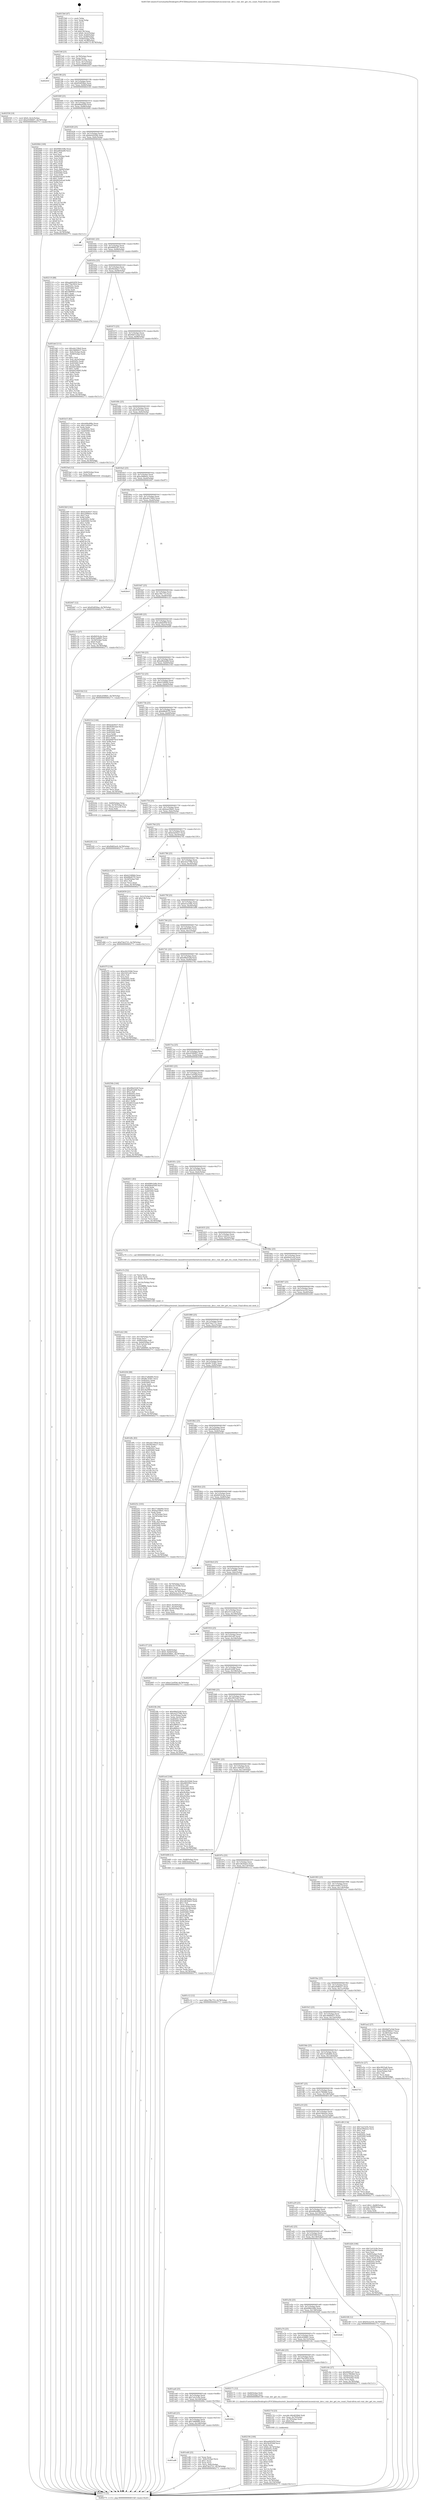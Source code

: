 digraph "0x4015b0" {
  label = "0x4015b0 (/mnt/c/Users/mathe/Desktop/tcc/POCII/binaries/extr_linuxdriversnetethernetciscoenicvnic_dev.c_vnic_dev_get_res_count_Final-ollvm.out::main(0))"
  labelloc = "t"
  node[shape=record]

  Entry [label="",width=0.3,height=0.3,shape=circle,fillcolor=black,style=filled]
  "0x4015df" [label="{
     0x4015df [23]\l
     | [instrs]\l
     &nbsp;&nbsp;0x4015df \<+3\>: mov -0x78(%rbp),%eax\l
     &nbsp;&nbsp;0x4015e2 \<+2\>: mov %eax,%ecx\l
     &nbsp;&nbsp;0x4015e4 \<+6\>: sub $0x8015c59a,%ecx\l
     &nbsp;&nbsp;0x4015ea \<+3\>: mov %eax,-0x7c(%rbp)\l
     &nbsp;&nbsp;0x4015ed \<+3\>: mov %ecx,-0x80(%rbp)\l
     &nbsp;&nbsp;0x4015f0 \<+6\>: je 000000000040245f \<main+0xeaf\>\l
  }"]
  "0x40245f" [label="{
     0x40245f\l
  }", style=dashed]
  "0x4015f6" [label="{
     0x4015f6 [25]\l
     | [instrs]\l
     &nbsp;&nbsp;0x4015f6 \<+5\>: jmp 00000000004015fb \<main+0x4b\>\l
     &nbsp;&nbsp;0x4015fb \<+3\>: mov -0x7c(%rbp),%eax\l
     &nbsp;&nbsp;0x4015fe \<+5\>: sub $0x85d958ae,%eax\l
     &nbsp;&nbsp;0x401603 \<+6\>: mov %eax,-0x84(%rbp)\l
     &nbsp;&nbsp;0x401609 \<+6\>: je 0000000000402558 \<main+0xfa8\>\l
  }"]
  Exit [label="",width=0.3,height=0.3,shape=circle,fillcolor=black,style=filled,peripheries=2]
  "0x402558" [label="{
     0x402558 [19]\l
     | [instrs]\l
     &nbsp;&nbsp;0x402558 \<+7\>: movl $0x0,-0x3c(%rbp)\l
     &nbsp;&nbsp;0x40255f \<+7\>: movl $0xe0306607,-0x78(%rbp)\l
     &nbsp;&nbsp;0x402566 \<+5\>: jmp 0000000000402771 \<main+0x11c1\>\l
  }"]
  "0x40160f" [label="{
     0x40160f [25]\l
     | [instrs]\l
     &nbsp;&nbsp;0x40160f \<+5\>: jmp 0000000000401614 \<main+0x64\>\l
     &nbsp;&nbsp;0x401614 \<+3\>: mov -0x7c(%rbp),%eax\l
     &nbsp;&nbsp;0x401617 \<+5\>: sub $0x89ba0509,%eax\l
     &nbsp;&nbsp;0x40161c \<+6\>: mov %eax,-0x88(%rbp)\l
     &nbsp;&nbsp;0x401622 \<+6\>: je 0000000000402064 \<main+0xab4\>\l
  }"]
  "0x4023b9" [label="{
     0x4023b9 [142]\l
     | [instrs]\l
     &nbsp;&nbsp;0x4023b9 \<+5\>: mov $0xbcbe92e7,%ecx\l
     &nbsp;&nbsp;0x4023be \<+5\>: mov $0xa2680eec,%edx\l
     &nbsp;&nbsp;0x4023c3 \<+3\>: mov $0x1,%sil\l
     &nbsp;&nbsp;0x4023c6 \<+3\>: xor %r8d,%r8d\l
     &nbsp;&nbsp;0x4023c9 \<+8\>: mov 0x40505c,%r9d\l
     &nbsp;&nbsp;0x4023d1 \<+8\>: mov 0x405060,%r10d\l
     &nbsp;&nbsp;0x4023d9 \<+4\>: sub $0x1,%r8d\l
     &nbsp;&nbsp;0x4023dd \<+3\>: mov %r9d,%r11d\l
     &nbsp;&nbsp;0x4023e0 \<+3\>: add %r8d,%r11d\l
     &nbsp;&nbsp;0x4023e3 \<+4\>: imul %r11d,%r9d\l
     &nbsp;&nbsp;0x4023e7 \<+4\>: and $0x1,%r9d\l
     &nbsp;&nbsp;0x4023eb \<+4\>: cmp $0x0,%r9d\l
     &nbsp;&nbsp;0x4023ef \<+3\>: sete %bl\l
     &nbsp;&nbsp;0x4023f2 \<+4\>: cmp $0xa,%r10d\l
     &nbsp;&nbsp;0x4023f6 \<+4\>: setl %r14b\l
     &nbsp;&nbsp;0x4023fa \<+3\>: mov %bl,%r15b\l
     &nbsp;&nbsp;0x4023fd \<+4\>: xor $0xff,%r15b\l
     &nbsp;&nbsp;0x402401 \<+3\>: mov %r14b,%r12b\l
     &nbsp;&nbsp;0x402404 \<+4\>: xor $0xff,%r12b\l
     &nbsp;&nbsp;0x402408 \<+4\>: xor $0x0,%sil\l
     &nbsp;&nbsp;0x40240c \<+3\>: mov %r15b,%r13b\l
     &nbsp;&nbsp;0x40240f \<+4\>: and $0x0,%r13b\l
     &nbsp;&nbsp;0x402413 \<+3\>: and %sil,%bl\l
     &nbsp;&nbsp;0x402416 \<+3\>: mov %r12b,%al\l
     &nbsp;&nbsp;0x402419 \<+2\>: and $0x0,%al\l
     &nbsp;&nbsp;0x40241b \<+3\>: and %sil,%r14b\l
     &nbsp;&nbsp;0x40241e \<+3\>: or %bl,%r13b\l
     &nbsp;&nbsp;0x402421 \<+3\>: or %r14b,%al\l
     &nbsp;&nbsp;0x402424 \<+3\>: xor %al,%r13b\l
     &nbsp;&nbsp;0x402427 \<+3\>: or %r12b,%r15b\l
     &nbsp;&nbsp;0x40242a \<+4\>: xor $0xff,%r15b\l
     &nbsp;&nbsp;0x40242e \<+4\>: or $0x0,%sil\l
     &nbsp;&nbsp;0x402432 \<+3\>: and %sil,%r15b\l
     &nbsp;&nbsp;0x402435 \<+3\>: or %r15b,%r13b\l
     &nbsp;&nbsp;0x402438 \<+4\>: test $0x1,%r13b\l
     &nbsp;&nbsp;0x40243c \<+3\>: cmovne %edx,%ecx\l
     &nbsp;&nbsp;0x40243f \<+3\>: mov %ecx,-0x78(%rbp)\l
     &nbsp;&nbsp;0x402442 \<+5\>: jmp 0000000000402771 \<main+0x11c1\>\l
  }"]
  "0x402064" [label="{
     0x402064 [169]\l
     | [instrs]\l
     &nbsp;&nbsp;0x402064 \<+5\>: mov $0x696b1b9b,%eax\l
     &nbsp;&nbsp;0x402069 \<+5\>: mov $0xad9e4a68,%ecx\l
     &nbsp;&nbsp;0x40206e \<+2\>: mov $0x1,%dl\l
     &nbsp;&nbsp;0x402070 \<+2\>: xor %esi,%esi\l
     &nbsp;&nbsp;0x402072 \<+3\>: mov -0x64(%rbp),%edi\l
     &nbsp;&nbsp;0x402075 \<+3\>: mov %esi,%r8d\l
     &nbsp;&nbsp;0x402078 \<+3\>: sub %edi,%r8d\l
     &nbsp;&nbsp;0x40207b \<+2\>: mov %esi,%edi\l
     &nbsp;&nbsp;0x40207d \<+3\>: sub $0x1,%edi\l
     &nbsp;&nbsp;0x402080 \<+3\>: add %edi,%r8d\l
     &nbsp;&nbsp;0x402083 \<+3\>: sub %r8d,%esi\l
     &nbsp;&nbsp;0x402086 \<+3\>: mov %esi,-0x64(%rbp)\l
     &nbsp;&nbsp;0x402089 \<+7\>: mov 0x40505c,%esi\l
     &nbsp;&nbsp;0x402090 \<+7\>: mov 0x405060,%edi\l
     &nbsp;&nbsp;0x402097 \<+3\>: mov %esi,%r8d\l
     &nbsp;&nbsp;0x40209a \<+7\>: sub $0x845e0ca4,%r8d\l
     &nbsp;&nbsp;0x4020a1 \<+4\>: sub $0x1,%r8d\l
     &nbsp;&nbsp;0x4020a5 \<+7\>: add $0x845e0ca4,%r8d\l
     &nbsp;&nbsp;0x4020ac \<+4\>: imul %r8d,%esi\l
     &nbsp;&nbsp;0x4020b0 \<+3\>: and $0x1,%esi\l
     &nbsp;&nbsp;0x4020b3 \<+3\>: cmp $0x0,%esi\l
     &nbsp;&nbsp;0x4020b6 \<+4\>: sete %r9b\l
     &nbsp;&nbsp;0x4020ba \<+3\>: cmp $0xa,%edi\l
     &nbsp;&nbsp;0x4020bd \<+4\>: setl %r10b\l
     &nbsp;&nbsp;0x4020c1 \<+3\>: mov %r9b,%r11b\l
     &nbsp;&nbsp;0x4020c4 \<+4\>: xor $0xff,%r11b\l
     &nbsp;&nbsp;0x4020c8 \<+3\>: mov %r10b,%bl\l
     &nbsp;&nbsp;0x4020cb \<+3\>: xor $0xff,%bl\l
     &nbsp;&nbsp;0x4020ce \<+3\>: xor $0x1,%dl\l
     &nbsp;&nbsp;0x4020d1 \<+3\>: mov %r11b,%r14b\l
     &nbsp;&nbsp;0x4020d4 \<+4\>: and $0xff,%r14b\l
     &nbsp;&nbsp;0x4020d8 \<+3\>: and %dl,%r9b\l
     &nbsp;&nbsp;0x4020db \<+3\>: mov %bl,%r15b\l
     &nbsp;&nbsp;0x4020de \<+4\>: and $0xff,%r15b\l
     &nbsp;&nbsp;0x4020e2 \<+3\>: and %dl,%r10b\l
     &nbsp;&nbsp;0x4020e5 \<+3\>: or %r9b,%r14b\l
     &nbsp;&nbsp;0x4020e8 \<+3\>: or %r10b,%r15b\l
     &nbsp;&nbsp;0x4020eb \<+3\>: xor %r15b,%r14b\l
     &nbsp;&nbsp;0x4020ee \<+3\>: or %bl,%r11b\l
     &nbsp;&nbsp;0x4020f1 \<+4\>: xor $0xff,%r11b\l
     &nbsp;&nbsp;0x4020f5 \<+3\>: or $0x1,%dl\l
     &nbsp;&nbsp;0x4020f8 \<+3\>: and %dl,%r11b\l
     &nbsp;&nbsp;0x4020fb \<+3\>: or %r11b,%r14b\l
     &nbsp;&nbsp;0x4020fe \<+4\>: test $0x1,%r14b\l
     &nbsp;&nbsp;0x402102 \<+3\>: cmovne %ecx,%eax\l
     &nbsp;&nbsp;0x402105 \<+3\>: mov %eax,-0x78(%rbp)\l
     &nbsp;&nbsp;0x402108 \<+5\>: jmp 0000000000402771 \<main+0x11c1\>\l
  }"]
  "0x401628" [label="{
     0x401628 [25]\l
     | [instrs]\l
     &nbsp;&nbsp;0x401628 \<+5\>: jmp 000000000040162d \<main+0x7d\>\l
     &nbsp;&nbsp;0x40162d \<+3\>: mov -0x7c(%rbp),%eax\l
     &nbsp;&nbsp;0x401630 \<+5\>: sub $0x8e420584,%eax\l
     &nbsp;&nbsp;0x401635 \<+6\>: mov %eax,-0x8c(%rbp)\l
     &nbsp;&nbsp;0x40163b \<+6\>: je 00000000004024ef \<main+0xf3f\>\l
  }"]
  "0x4022f2" [label="{
     0x4022f2 [12]\l
     | [instrs]\l
     &nbsp;&nbsp;0x4022f2 \<+7\>: movl $0xf9d83ee9,-0x78(%rbp)\l
     &nbsp;&nbsp;0x4022f9 \<+5\>: jmp 0000000000402771 \<main+0x11c1\>\l
  }"]
  "0x4024ef" [label="{
     0x4024ef\l
  }", style=dashed]
  "0x401641" [label="{
     0x401641 [25]\l
     | [instrs]\l
     &nbsp;&nbsp;0x401641 \<+5\>: jmp 0000000000401646 \<main+0x96\>\l
     &nbsp;&nbsp;0x401646 \<+3\>: mov -0x7c(%rbp),%eax\l
     &nbsp;&nbsp;0x401649 \<+5\>: sub $0x900f5cd7,%eax\l
     &nbsp;&nbsp;0x40164e \<+6\>: mov %eax,-0x90(%rbp)\l
     &nbsp;&nbsp;0x401654 \<+6\>: je 0000000000402119 \<main+0xb69\>\l
  }"]
  "0x402194" [label="{
     0x402194 [100]\l
     | [instrs]\l
     &nbsp;&nbsp;0x402194 \<+5\>: mov $0xaa6d2d59,%esi\l
     &nbsp;&nbsp;0x402199 \<+5\>: mov $0x5dc8164f,%ecx\l
     &nbsp;&nbsp;0x40219e \<+2\>: xor %edx,%edx\l
     &nbsp;&nbsp;0x4021a0 \<+7\>: movl $0x0,-0x74(%rbp)\l
     &nbsp;&nbsp;0x4021a7 \<+8\>: mov 0x40505c,%r8d\l
     &nbsp;&nbsp;0x4021af \<+8\>: mov 0x405060,%r9d\l
     &nbsp;&nbsp;0x4021b7 \<+3\>: sub $0x1,%edx\l
     &nbsp;&nbsp;0x4021ba \<+3\>: mov %r8d,%r10d\l
     &nbsp;&nbsp;0x4021bd \<+3\>: add %edx,%r10d\l
     &nbsp;&nbsp;0x4021c0 \<+4\>: imul %r10d,%r8d\l
     &nbsp;&nbsp;0x4021c4 \<+4\>: and $0x1,%r8d\l
     &nbsp;&nbsp;0x4021c8 \<+4\>: cmp $0x0,%r8d\l
     &nbsp;&nbsp;0x4021cc \<+4\>: sete %r11b\l
     &nbsp;&nbsp;0x4021d0 \<+4\>: cmp $0xa,%r9d\l
     &nbsp;&nbsp;0x4021d4 \<+3\>: setl %bl\l
     &nbsp;&nbsp;0x4021d7 \<+3\>: mov %r11b,%r14b\l
     &nbsp;&nbsp;0x4021da \<+3\>: and %bl,%r14b\l
     &nbsp;&nbsp;0x4021dd \<+3\>: xor %bl,%r11b\l
     &nbsp;&nbsp;0x4021e0 \<+3\>: or %r11b,%r14b\l
     &nbsp;&nbsp;0x4021e3 \<+4\>: test $0x1,%r14b\l
     &nbsp;&nbsp;0x4021e7 \<+3\>: cmovne %ecx,%esi\l
     &nbsp;&nbsp;0x4021ea \<+3\>: mov %esi,-0x78(%rbp)\l
     &nbsp;&nbsp;0x4021ed \<+6\>: mov %eax,-0x154(%rbp)\l
     &nbsp;&nbsp;0x4021f3 \<+5\>: jmp 0000000000402771 \<main+0x11c1\>\l
  }"]
  "0x402119" [label="{
     0x402119 [88]\l
     | [instrs]\l
     &nbsp;&nbsp;0x402119 \<+5\>: mov $0xaa6d2d59,%eax\l
     &nbsp;&nbsp;0x40211e \<+5\>: mov $0x776e3910,%ecx\l
     &nbsp;&nbsp;0x402123 \<+7\>: mov 0x40505c,%edx\l
     &nbsp;&nbsp;0x40212a \<+7\>: mov 0x405060,%esi\l
     &nbsp;&nbsp;0x402131 \<+2\>: mov %edx,%edi\l
     &nbsp;&nbsp;0x402133 \<+6\>: add $0x36f89613,%edi\l
     &nbsp;&nbsp;0x402139 \<+3\>: sub $0x1,%edi\l
     &nbsp;&nbsp;0x40213c \<+6\>: sub $0x36f89613,%edi\l
     &nbsp;&nbsp;0x402142 \<+3\>: imul %edi,%edx\l
     &nbsp;&nbsp;0x402145 \<+3\>: and $0x1,%edx\l
     &nbsp;&nbsp;0x402148 \<+3\>: cmp $0x0,%edx\l
     &nbsp;&nbsp;0x40214b \<+4\>: sete %r8b\l
     &nbsp;&nbsp;0x40214f \<+3\>: cmp $0xa,%esi\l
     &nbsp;&nbsp;0x402152 \<+4\>: setl %r9b\l
     &nbsp;&nbsp;0x402156 \<+3\>: mov %r8b,%r10b\l
     &nbsp;&nbsp;0x402159 \<+3\>: and %r9b,%r10b\l
     &nbsp;&nbsp;0x40215c \<+3\>: xor %r9b,%r8b\l
     &nbsp;&nbsp;0x40215f \<+3\>: or %r8b,%r10b\l
     &nbsp;&nbsp;0x402162 \<+4\>: test $0x1,%r10b\l
     &nbsp;&nbsp;0x402166 \<+3\>: cmovne %ecx,%eax\l
     &nbsp;&nbsp;0x402169 \<+3\>: mov %eax,-0x78(%rbp)\l
     &nbsp;&nbsp;0x40216c \<+5\>: jmp 0000000000402771 \<main+0x11c1\>\l
  }"]
  "0x40165a" [label="{
     0x40165a [25]\l
     | [instrs]\l
     &nbsp;&nbsp;0x40165a \<+5\>: jmp 000000000040165f \<main+0xaf\>\l
     &nbsp;&nbsp;0x40165f \<+3\>: mov -0x7c(%rbp),%eax\l
     &nbsp;&nbsp;0x401662 \<+5\>: sub $0x94244a17,%eax\l
     &nbsp;&nbsp;0x401667 \<+6\>: mov %eax,-0x94(%rbp)\l
     &nbsp;&nbsp;0x40166d \<+6\>: je 0000000000401def \<main+0x83f\>\l
  }"]
  "0x40217d" [label="{
     0x40217d [23]\l
     | [instrs]\l
     &nbsp;&nbsp;0x40217d \<+10\>: movabs $0x4030b6,%rdi\l
     &nbsp;&nbsp;0x402187 \<+3\>: mov %eax,-0x70(%rbp)\l
     &nbsp;&nbsp;0x40218a \<+3\>: mov -0x70(%rbp),%esi\l
     &nbsp;&nbsp;0x40218d \<+2\>: mov $0x0,%al\l
     &nbsp;&nbsp;0x40218f \<+5\>: call 0000000000401040 \<printf@plt\>\l
     | [calls]\l
     &nbsp;&nbsp;0x401040 \{1\} (unknown)\l
  }"]
  "0x401def" [label="{
     0x401def [111]\l
     | [instrs]\l
     &nbsp;&nbsp;0x401def \<+5\>: mov $0xa4e158e0,%eax\l
     &nbsp;&nbsp;0x401df4 \<+5\>: mov $0x34684437,%ecx\l
     &nbsp;&nbsp;0x401df9 \<+3\>: mov -0x6c(%rbp),%edx\l
     &nbsp;&nbsp;0x401dfc \<+3\>: cmp -0x68(%rbp),%edx\l
     &nbsp;&nbsp;0x401dff \<+4\>: setl %sil\l
     &nbsp;&nbsp;0x401e03 \<+4\>: and $0x1,%sil\l
     &nbsp;&nbsp;0x401e07 \<+4\>: mov %sil,-0x2e(%rbp)\l
     &nbsp;&nbsp;0x401e0b \<+7\>: mov 0x40505c,%edx\l
     &nbsp;&nbsp;0x401e12 \<+7\>: mov 0x405060,%edi\l
     &nbsp;&nbsp;0x401e19 \<+3\>: mov %edx,%r8d\l
     &nbsp;&nbsp;0x401e1c \<+7\>: add $0x6d55db83,%r8d\l
     &nbsp;&nbsp;0x401e23 \<+4\>: sub $0x1,%r8d\l
     &nbsp;&nbsp;0x401e27 \<+7\>: sub $0x6d55db83,%r8d\l
     &nbsp;&nbsp;0x401e2e \<+4\>: imul %r8d,%edx\l
     &nbsp;&nbsp;0x401e32 \<+3\>: and $0x1,%edx\l
     &nbsp;&nbsp;0x401e35 \<+3\>: cmp $0x0,%edx\l
     &nbsp;&nbsp;0x401e38 \<+4\>: sete %sil\l
     &nbsp;&nbsp;0x401e3c \<+3\>: cmp $0xa,%edi\l
     &nbsp;&nbsp;0x401e3f \<+4\>: setl %r9b\l
     &nbsp;&nbsp;0x401e43 \<+3\>: mov %sil,%r10b\l
     &nbsp;&nbsp;0x401e46 \<+3\>: and %r9b,%r10b\l
     &nbsp;&nbsp;0x401e49 \<+3\>: xor %r9b,%sil\l
     &nbsp;&nbsp;0x401e4c \<+3\>: or %sil,%r10b\l
     &nbsp;&nbsp;0x401e4f \<+4\>: test $0x1,%r10b\l
     &nbsp;&nbsp;0x401e53 \<+3\>: cmovne %ecx,%eax\l
     &nbsp;&nbsp;0x401e56 \<+3\>: mov %eax,-0x78(%rbp)\l
     &nbsp;&nbsp;0x401e59 \<+5\>: jmp 0000000000402771 \<main+0x11c1\>\l
  }"]
  "0x401673" [label="{
     0x401673 [25]\l
     | [instrs]\l
     &nbsp;&nbsp;0x401673 \<+5\>: jmp 0000000000401678 \<main+0xc8\>\l
     &nbsp;&nbsp;0x401678 \<+3\>: mov -0x7c(%rbp),%eax\l
     &nbsp;&nbsp;0x40167b \<+5\>: sub $0x9dd7a1bd,%eax\l
     &nbsp;&nbsp;0x401680 \<+6\>: mov %eax,-0x98(%rbp)\l
     &nbsp;&nbsp;0x401686 \<+6\>: je 0000000000401b15 \<main+0x565\>\l
  }"]
  "0x401ad8" [label="{
     0x401ad8\l
  }", style=dashed]
  "0x401b15" [label="{
     0x401b15 [83]\l
     | [instrs]\l
     &nbsp;&nbsp;0x401b15 \<+5\>: mov $0x4d9e488a,%eax\l
     &nbsp;&nbsp;0x401b1a \<+5\>: mov $0x1c400a47,%ecx\l
     &nbsp;&nbsp;0x401b1f \<+2\>: xor %edx,%edx\l
     &nbsp;&nbsp;0x401b21 \<+7\>: mov 0x40505c,%esi\l
     &nbsp;&nbsp;0x401b28 \<+7\>: mov 0x405060,%edi\l
     &nbsp;&nbsp;0x401b2f \<+3\>: sub $0x1,%edx\l
     &nbsp;&nbsp;0x401b32 \<+3\>: mov %esi,%r8d\l
     &nbsp;&nbsp;0x401b35 \<+3\>: add %edx,%r8d\l
     &nbsp;&nbsp;0x401b38 \<+4\>: imul %r8d,%esi\l
     &nbsp;&nbsp;0x401b3c \<+3\>: and $0x1,%esi\l
     &nbsp;&nbsp;0x401b3f \<+3\>: cmp $0x0,%esi\l
     &nbsp;&nbsp;0x401b42 \<+4\>: sete %r9b\l
     &nbsp;&nbsp;0x401b46 \<+3\>: cmp $0xa,%edi\l
     &nbsp;&nbsp;0x401b49 \<+4\>: setl %r10b\l
     &nbsp;&nbsp;0x401b4d \<+3\>: mov %r9b,%r11b\l
     &nbsp;&nbsp;0x401b50 \<+3\>: and %r10b,%r11b\l
     &nbsp;&nbsp;0x401b53 \<+3\>: xor %r10b,%r9b\l
     &nbsp;&nbsp;0x401b56 \<+3\>: or %r9b,%r11b\l
     &nbsp;&nbsp;0x401b59 \<+4\>: test $0x1,%r11b\l
     &nbsp;&nbsp;0x401b5d \<+3\>: cmovne %ecx,%eax\l
     &nbsp;&nbsp;0x401b60 \<+3\>: mov %eax,-0x78(%rbp)\l
     &nbsp;&nbsp;0x401b63 \<+5\>: jmp 0000000000402771 \<main+0x11c1\>\l
  }"]
  "0x40168c" [label="{
     0x40168c [25]\l
     | [instrs]\l
     &nbsp;&nbsp;0x40168c \<+5\>: jmp 0000000000401691 \<main+0xe1\>\l
     &nbsp;&nbsp;0x401691 \<+3\>: mov -0x7c(%rbp),%eax\l
     &nbsp;&nbsp;0x401694 \<+5\>: sub $0x9f381bab,%eax\l
     &nbsp;&nbsp;0x401699 \<+6\>: mov %eax,-0x9c(%rbp)\l
     &nbsp;&nbsp;0x40169f \<+6\>: je 00000000004023ad \<main+0xdfd\>\l
  }"]
  "0x401ed6" [label="{
     0x401ed6 [25]\l
     | [instrs]\l
     &nbsp;&nbsp;0x401ed6 \<+2\>: xor %eax,%eax\l
     &nbsp;&nbsp;0x401ed8 \<+3\>: mov -0x6c(%rbp),%ecx\l
     &nbsp;&nbsp;0x401edb \<+3\>: sub $0x1,%eax\l
     &nbsp;&nbsp;0x401ede \<+2\>: sub %eax,%ecx\l
     &nbsp;&nbsp;0x401ee0 \<+3\>: mov %ecx,-0x6c(%rbp)\l
     &nbsp;&nbsp;0x401ee3 \<+7\>: movl $0xf7de2721,-0x78(%rbp)\l
     &nbsp;&nbsp;0x401eea \<+5\>: jmp 0000000000402771 \<main+0x11c1\>\l
  }"]
  "0x4023ad" [label="{
     0x4023ad [12]\l
     | [instrs]\l
     &nbsp;&nbsp;0x4023ad \<+4\>: mov -0x60(%rbp),%rax\l
     &nbsp;&nbsp;0x4023b1 \<+3\>: mov %rax,%rdi\l
     &nbsp;&nbsp;0x4023b4 \<+5\>: call 0000000000401030 \<free@plt\>\l
     | [calls]\l
     &nbsp;&nbsp;0x401030 \{1\} (unknown)\l
  }"]
  "0x4016a5" [label="{
     0x4016a5 [25]\l
     | [instrs]\l
     &nbsp;&nbsp;0x4016a5 \<+5\>: jmp 00000000004016aa \<main+0xfa\>\l
     &nbsp;&nbsp;0x4016aa \<+3\>: mov -0x7c(%rbp),%eax\l
     &nbsp;&nbsp;0x4016ad \<+5\>: sub $0xa2680eec,%eax\l
     &nbsp;&nbsp;0x4016b2 \<+6\>: mov %eax,-0xa0(%rbp)\l
     &nbsp;&nbsp;0x4016b8 \<+6\>: je 0000000000402447 \<main+0xe97\>\l
  }"]
  "0x401abf" [label="{
     0x401abf [25]\l
     | [instrs]\l
     &nbsp;&nbsp;0x401abf \<+5\>: jmp 0000000000401ac4 \<main+0x514\>\l
     &nbsp;&nbsp;0x401ac4 \<+3\>: mov -0x7c(%rbp),%eax\l
     &nbsp;&nbsp;0x401ac7 \<+5\>: sub $0x7a66f060,%eax\l
     &nbsp;&nbsp;0x401acc \<+6\>: mov %eax,-0x148(%rbp)\l
     &nbsp;&nbsp;0x401ad2 \<+6\>: je 0000000000401ed6 \<main+0x926\>\l
  }"]
  "0x402447" [label="{
     0x402447 [12]\l
     | [instrs]\l
     &nbsp;&nbsp;0x402447 \<+7\>: movl $0x85d958ae,-0x78(%rbp)\l
     &nbsp;&nbsp;0x40244e \<+5\>: jmp 0000000000402771 \<main+0x11c1\>\l
  }"]
  "0x4016be" [label="{
     0x4016be [25]\l
     | [instrs]\l
     &nbsp;&nbsp;0x4016be \<+5\>: jmp 00000000004016c3 \<main+0x113\>\l
     &nbsp;&nbsp;0x4016c3 \<+3\>: mov -0x7c(%rbp),%eax\l
     &nbsp;&nbsp;0x4016c6 \<+5\>: sub $0xa4e158e0,%eax\l
     &nbsp;&nbsp;0x4016cb \<+6\>: mov %eax,-0xa4(%rbp)\l
     &nbsp;&nbsp;0x4016d1 \<+6\>: je 00000000004026c0 \<main+0x1110\>\l
  }"]
  "0x40268a" [label="{
     0x40268a\l
  }", style=dashed]
  "0x4026c0" [label="{
     0x4026c0\l
  }", style=dashed]
  "0x4016d7" [label="{
     0x4016d7 [25]\l
     | [instrs]\l
     &nbsp;&nbsp;0x4016d7 \<+5\>: jmp 00000000004016dc \<main+0x12c\>\l
     &nbsp;&nbsp;0x4016dc \<+3\>: mov -0x7c(%rbp),%eax\l
     &nbsp;&nbsp;0x4016df \<+5\>: sub $0xa7f6c753,%eax\l
     &nbsp;&nbsp;0x4016e4 \<+6\>: mov %eax,-0xa8(%rbp)\l
     &nbsp;&nbsp;0x4016ea \<+6\>: je 0000000000401c1e \<main+0x66e\>\l
  }"]
  "0x401aa6" [label="{
     0x401aa6 [25]\l
     | [instrs]\l
     &nbsp;&nbsp;0x401aa6 \<+5\>: jmp 0000000000401aab \<main+0x4fb\>\l
     &nbsp;&nbsp;0x401aab \<+3\>: mov -0x7c(%rbp),%eax\l
     &nbsp;&nbsp;0x401aae \<+5\>: sub $0x7a2c5c9a,%eax\l
     &nbsp;&nbsp;0x401ab3 \<+6\>: mov %eax,-0x144(%rbp)\l
     &nbsp;&nbsp;0x401ab9 \<+6\>: je 000000000040268a \<main+0x10da\>\l
  }"]
  "0x401c1e" [label="{
     0x401c1e [27]\l
     | [instrs]\l
     &nbsp;&nbsp;0x401c1e \<+5\>: mov $0xfb916c4a,%eax\l
     &nbsp;&nbsp;0x401c23 \<+5\>: mov $0xfc5ad881,%ecx\l
     &nbsp;&nbsp;0x401c28 \<+3\>: mov -0x34(%rbp),%edx\l
     &nbsp;&nbsp;0x401c2b \<+3\>: cmp $0x0,%edx\l
     &nbsp;&nbsp;0x401c2e \<+3\>: cmove %ecx,%eax\l
     &nbsp;&nbsp;0x401c31 \<+3\>: mov %eax,-0x78(%rbp)\l
     &nbsp;&nbsp;0x401c34 \<+5\>: jmp 0000000000402771 \<main+0x11c1\>\l
  }"]
  "0x4016f0" [label="{
     0x4016f0 [25]\l
     | [instrs]\l
     &nbsp;&nbsp;0x4016f0 \<+5\>: jmp 00000000004016f5 \<main+0x145\>\l
     &nbsp;&nbsp;0x4016f5 \<+3\>: mov -0x7c(%rbp),%eax\l
     &nbsp;&nbsp;0x4016f8 \<+5\>: sub $0xaa6d2d59,%eax\l
     &nbsp;&nbsp;0x4016fd \<+6\>: mov %eax,-0xac(%rbp)\l
     &nbsp;&nbsp;0x401703 \<+6\>: je 00000000004026f9 \<main+0x1149\>\l
  }"]
  "0x402171" [label="{
     0x402171 [12]\l
     | [instrs]\l
     &nbsp;&nbsp;0x402171 \<+4\>: mov -0x60(%rbp),%rdi\l
     &nbsp;&nbsp;0x402175 \<+3\>: mov -0x50(%rbp),%esi\l
     &nbsp;&nbsp;0x402178 \<+5\>: call 00000000004013f0 \<vnic_dev_get_res_count\>\l
     | [calls]\l
     &nbsp;&nbsp;0x4013f0 \{1\} (/mnt/c/Users/mathe/Desktop/tcc/POCII/binaries/extr_linuxdriversnetethernetciscoenicvnic_dev.c_vnic_dev_get_res_count_Final-ollvm.out::vnic_dev_get_res_count)\l
  }"]
  "0x4026f9" [label="{
     0x4026f9\l
  }", style=dashed]
  "0x401709" [label="{
     0x401709 [25]\l
     | [instrs]\l
     &nbsp;&nbsp;0x401709 \<+5\>: jmp 000000000040170e \<main+0x15e\>\l
     &nbsp;&nbsp;0x40170e \<+3\>: mov -0x7c(%rbp),%eax\l
     &nbsp;&nbsp;0x401711 \<+5\>: sub $0xad9e4a68,%eax\l
     &nbsp;&nbsp;0x401716 \<+6\>: mov %eax,-0xb0(%rbp)\l
     &nbsp;&nbsp;0x40171c \<+6\>: je 000000000040210d \<main+0xb5d\>\l
  }"]
  "0x401eb2" [label="{
     0x401eb2 [36]\l
     | [instrs]\l
     &nbsp;&nbsp;0x401eb2 \<+6\>: mov -0x150(%rbp),%ecx\l
     &nbsp;&nbsp;0x401eb8 \<+3\>: imul %eax,%ecx\l
     &nbsp;&nbsp;0x401ebb \<+4\>: mov -0x60(%rbp),%r8\l
     &nbsp;&nbsp;0x401ebf \<+4\>: movslq -0x64(%rbp),%r9\l
     &nbsp;&nbsp;0x401ec3 \<+4\>: mov (%r8,%r9,8),%r8\l
     &nbsp;&nbsp;0x401ec7 \<+3\>: mov %ecx,(%r8)\l
     &nbsp;&nbsp;0x401eca \<+7\>: movl $0x7a66f060,-0x78(%rbp)\l
     &nbsp;&nbsp;0x401ed1 \<+5\>: jmp 0000000000402771 \<main+0x11c1\>\l
  }"]
  "0x40210d" [label="{
     0x40210d [12]\l
     | [instrs]\l
     &nbsp;&nbsp;0x40210d \<+7\>: movl $0x6cd588d1,-0x78(%rbp)\l
     &nbsp;&nbsp;0x402114 \<+5\>: jmp 0000000000402771 \<main+0x11c1\>\l
  }"]
  "0x401722" [label="{
     0x401722 [25]\l
     | [instrs]\l
     &nbsp;&nbsp;0x401722 \<+5\>: jmp 0000000000401727 \<main+0x177\>\l
     &nbsp;&nbsp;0x401727 \<+3\>: mov -0x7c(%rbp),%eax\l
     &nbsp;&nbsp;0x40172a \<+5\>: sub $0xb216f064,%eax\l
     &nbsp;&nbsp;0x40172f \<+6\>: mov %eax,-0xb4(%rbp)\l
     &nbsp;&nbsp;0x401735 \<+6\>: je 000000000040231d \<main+0xd6d\>\l
  }"]
  "0x401e7e" [label="{
     0x401e7e [52]\l
     | [instrs]\l
     &nbsp;&nbsp;0x401e7e \<+2\>: xor %ecx,%ecx\l
     &nbsp;&nbsp;0x401e80 \<+5\>: mov $0x2,%edx\l
     &nbsp;&nbsp;0x401e85 \<+6\>: mov %edx,-0x14c(%rbp)\l
     &nbsp;&nbsp;0x401e8b \<+1\>: cltd\l
     &nbsp;&nbsp;0x401e8c \<+6\>: mov -0x14c(%rbp),%esi\l
     &nbsp;&nbsp;0x401e92 \<+2\>: idiv %esi\l
     &nbsp;&nbsp;0x401e94 \<+6\>: imul $0xfffffffe,%edx,%edx\l
     &nbsp;&nbsp;0x401e9a \<+2\>: mov %ecx,%edi\l
     &nbsp;&nbsp;0x401e9c \<+2\>: sub %edx,%edi\l
     &nbsp;&nbsp;0x401e9e \<+2\>: mov %ecx,%edx\l
     &nbsp;&nbsp;0x401ea0 \<+3\>: sub $0x1,%edx\l
     &nbsp;&nbsp;0x401ea3 \<+2\>: add %edx,%edi\l
     &nbsp;&nbsp;0x401ea5 \<+2\>: sub %edi,%ecx\l
     &nbsp;&nbsp;0x401ea7 \<+6\>: mov %ecx,-0x150(%rbp)\l
     &nbsp;&nbsp;0x401ead \<+5\>: call 0000000000401160 \<next_i\>\l
     | [calls]\l
     &nbsp;&nbsp;0x401160 \{1\} (/mnt/c/Users/mathe/Desktop/tcc/POCII/binaries/extr_linuxdriversnetethernetciscoenicvnic_dev.c_vnic_dev_get_res_count_Final-ollvm.out::next_i)\l
  }"]
  "0x40231d" [label="{
     0x40231d [144]\l
     | [instrs]\l
     &nbsp;&nbsp;0x40231d \<+5\>: mov $0xbcbe92e7,%eax\l
     &nbsp;&nbsp;0x402322 \<+5\>: mov $0x9f381bab,%ecx\l
     &nbsp;&nbsp;0x402327 \<+2\>: mov $0x1,%dl\l
     &nbsp;&nbsp;0x402329 \<+7\>: mov 0x40505c,%esi\l
     &nbsp;&nbsp;0x402330 \<+7\>: mov 0x405060,%edi\l
     &nbsp;&nbsp;0x402337 \<+3\>: mov %esi,%r8d\l
     &nbsp;&nbsp;0x40233a \<+7\>: add $0xb00976c4,%r8d\l
     &nbsp;&nbsp;0x402341 \<+4\>: sub $0x1,%r8d\l
     &nbsp;&nbsp;0x402345 \<+7\>: sub $0xb00976c4,%r8d\l
     &nbsp;&nbsp;0x40234c \<+4\>: imul %r8d,%esi\l
     &nbsp;&nbsp;0x402350 \<+3\>: and $0x1,%esi\l
     &nbsp;&nbsp;0x402353 \<+3\>: cmp $0x0,%esi\l
     &nbsp;&nbsp;0x402356 \<+4\>: sete %r9b\l
     &nbsp;&nbsp;0x40235a \<+3\>: cmp $0xa,%edi\l
     &nbsp;&nbsp;0x40235d \<+4\>: setl %r10b\l
     &nbsp;&nbsp;0x402361 \<+3\>: mov %r9b,%r11b\l
     &nbsp;&nbsp;0x402364 \<+4\>: xor $0xff,%r11b\l
     &nbsp;&nbsp;0x402368 \<+3\>: mov %r10b,%bl\l
     &nbsp;&nbsp;0x40236b \<+3\>: xor $0xff,%bl\l
     &nbsp;&nbsp;0x40236e \<+3\>: xor $0x0,%dl\l
     &nbsp;&nbsp;0x402371 \<+3\>: mov %r11b,%r14b\l
     &nbsp;&nbsp;0x402374 \<+4\>: and $0x0,%r14b\l
     &nbsp;&nbsp;0x402378 \<+3\>: and %dl,%r9b\l
     &nbsp;&nbsp;0x40237b \<+3\>: mov %bl,%r15b\l
     &nbsp;&nbsp;0x40237e \<+4\>: and $0x0,%r15b\l
     &nbsp;&nbsp;0x402382 \<+3\>: and %dl,%r10b\l
     &nbsp;&nbsp;0x402385 \<+3\>: or %r9b,%r14b\l
     &nbsp;&nbsp;0x402388 \<+3\>: or %r10b,%r15b\l
     &nbsp;&nbsp;0x40238b \<+3\>: xor %r15b,%r14b\l
     &nbsp;&nbsp;0x40238e \<+3\>: or %bl,%r11b\l
     &nbsp;&nbsp;0x402391 \<+4\>: xor $0xff,%r11b\l
     &nbsp;&nbsp;0x402395 \<+3\>: or $0x0,%dl\l
     &nbsp;&nbsp;0x402398 \<+3\>: and %dl,%r11b\l
     &nbsp;&nbsp;0x40239b \<+3\>: or %r11b,%r14b\l
     &nbsp;&nbsp;0x40239e \<+4\>: test $0x1,%r14b\l
     &nbsp;&nbsp;0x4023a2 \<+3\>: cmovne %ecx,%eax\l
     &nbsp;&nbsp;0x4023a5 \<+3\>: mov %eax,-0x78(%rbp)\l
     &nbsp;&nbsp;0x4023a8 \<+5\>: jmp 0000000000402771 \<main+0x11c1\>\l
  }"]
  "0x40173b" [label="{
     0x40173b [25]\l
     | [instrs]\l
     &nbsp;&nbsp;0x40173b \<+5\>: jmp 0000000000401740 \<main+0x190\>\l
     &nbsp;&nbsp;0x401740 \<+3\>: mov -0x7c(%rbp),%eax\l
     &nbsp;&nbsp;0x401743 \<+5\>: sub $0xb8b407f5,%eax\l
     &nbsp;&nbsp;0x401748 \<+6\>: mov %eax,-0xb8(%rbp)\l
     &nbsp;&nbsp;0x40174e \<+6\>: je 00000000004022de \<main+0xd2e\>\l
  }"]
  "0x401d26" [label="{
     0x401d26 [106]\l
     | [instrs]\l
     &nbsp;&nbsp;0x401d26 \<+5\>: mov $0x7a2c5c9a,%ecx\l
     &nbsp;&nbsp;0x401d2b \<+5\>: mov $0xd1ea50fe,%edx\l
     &nbsp;&nbsp;0x401d30 \<+2\>: xor %esi,%esi\l
     &nbsp;&nbsp;0x401d32 \<+4\>: mov -0x60(%rbp),%rdi\l
     &nbsp;&nbsp;0x401d36 \<+4\>: movslq -0x64(%rbp),%r8\l
     &nbsp;&nbsp;0x401d3a \<+4\>: mov %rax,(%rdi,%r8,8)\l
     &nbsp;&nbsp;0x401d3e \<+7\>: movl $0x0,-0x6c(%rbp)\l
     &nbsp;&nbsp;0x401d45 \<+8\>: mov 0x40505c,%r9d\l
     &nbsp;&nbsp;0x401d4d \<+8\>: mov 0x405060,%r10d\l
     &nbsp;&nbsp;0x401d55 \<+3\>: sub $0x1,%esi\l
     &nbsp;&nbsp;0x401d58 \<+3\>: mov %r9d,%r11d\l
     &nbsp;&nbsp;0x401d5b \<+3\>: add %esi,%r11d\l
     &nbsp;&nbsp;0x401d5e \<+4\>: imul %r11d,%r9d\l
     &nbsp;&nbsp;0x401d62 \<+4\>: and $0x1,%r9d\l
     &nbsp;&nbsp;0x401d66 \<+4\>: cmp $0x0,%r9d\l
     &nbsp;&nbsp;0x401d6a \<+3\>: sete %bl\l
     &nbsp;&nbsp;0x401d6d \<+4\>: cmp $0xa,%r10d\l
     &nbsp;&nbsp;0x401d71 \<+4\>: setl %r14b\l
     &nbsp;&nbsp;0x401d75 \<+3\>: mov %bl,%r15b\l
     &nbsp;&nbsp;0x401d78 \<+3\>: and %r14b,%r15b\l
     &nbsp;&nbsp;0x401d7b \<+3\>: xor %r14b,%bl\l
     &nbsp;&nbsp;0x401d7e \<+3\>: or %bl,%r15b\l
     &nbsp;&nbsp;0x401d81 \<+4\>: test $0x1,%r15b\l
     &nbsp;&nbsp;0x401d85 \<+3\>: cmovne %edx,%ecx\l
     &nbsp;&nbsp;0x401d88 \<+3\>: mov %ecx,-0x78(%rbp)\l
     &nbsp;&nbsp;0x401d8b \<+5\>: jmp 0000000000402771 \<main+0x11c1\>\l
  }"]
  "0x4022de" [label="{
     0x4022de [20]\l
     | [instrs]\l
     &nbsp;&nbsp;0x4022de \<+4\>: mov -0x60(%rbp),%rax\l
     &nbsp;&nbsp;0x4022e2 \<+4\>: movslq -0x74(%rbp),%rcx\l
     &nbsp;&nbsp;0x4022e6 \<+4\>: mov (%rax,%rcx,8),%rax\l
     &nbsp;&nbsp;0x4022ea \<+3\>: mov %rax,%rdi\l
     &nbsp;&nbsp;0x4022ed \<+5\>: call 0000000000401030 \<free@plt\>\l
     | [calls]\l
     &nbsp;&nbsp;0x401030 \{1\} (unknown)\l
  }"]
  "0x401754" [label="{
     0x401754 [25]\l
     | [instrs]\l
     &nbsp;&nbsp;0x401754 \<+5\>: jmp 0000000000401759 \<main+0x1a9\>\l
     &nbsp;&nbsp;0x401759 \<+3\>: mov -0x7c(%rbp),%eax\l
     &nbsp;&nbsp;0x40175c \<+5\>: sub $0xbaa59bd1,%eax\l
     &nbsp;&nbsp;0x401761 \<+6\>: mov %eax,-0xbc(%rbp)\l
     &nbsp;&nbsp;0x401767 \<+6\>: je 00000000004022c3 \<main+0xd13\>\l
  }"]
  "0x401a8d" [label="{
     0x401a8d [25]\l
     | [instrs]\l
     &nbsp;&nbsp;0x401a8d \<+5\>: jmp 0000000000401a92 \<main+0x4e2\>\l
     &nbsp;&nbsp;0x401a92 \<+3\>: mov -0x7c(%rbp),%eax\l
     &nbsp;&nbsp;0x401a95 \<+5\>: sub $0x776e3910,%eax\l
     &nbsp;&nbsp;0x401a9a \<+6\>: mov %eax,-0x140(%rbp)\l
     &nbsp;&nbsp;0x401aa0 \<+6\>: je 0000000000402171 \<main+0xbc1\>\l
  }"]
  "0x4022c3" [label="{
     0x4022c3 [27]\l
     | [instrs]\l
     &nbsp;&nbsp;0x4022c3 \<+5\>: mov $0xb216f064,%eax\l
     &nbsp;&nbsp;0x4022c8 \<+5\>: mov $0xb8b407f5,%ecx\l
     &nbsp;&nbsp;0x4022cd \<+3\>: mov -0x2d(%rbp),%dl\l
     &nbsp;&nbsp;0x4022d0 \<+3\>: test $0x1,%dl\l
     &nbsp;&nbsp;0x4022d3 \<+3\>: cmovne %ecx,%eax\l
     &nbsp;&nbsp;0x4022d6 \<+3\>: mov %eax,-0x78(%rbp)\l
     &nbsp;&nbsp;0x4022d9 \<+5\>: jmp 0000000000402771 \<main+0x11c1\>\l
  }"]
  "0x40176d" [label="{
     0x40176d [25]\l
     | [instrs]\l
     &nbsp;&nbsp;0x40176d \<+5\>: jmp 0000000000401772 \<main+0x1c2\>\l
     &nbsp;&nbsp;0x401772 \<+3\>: mov -0x7c(%rbp),%eax\l
     &nbsp;&nbsp;0x401775 \<+5\>: sub $0xbcbe92e7,%eax\l
     &nbsp;&nbsp;0x40177a \<+6\>: mov %eax,-0xc0(%rbp)\l
     &nbsp;&nbsp;0x401780 \<+6\>: je 0000000000402741 \<main+0x1191\>\l
  }"]
  "0x401c6e" [label="{
     0x401c6e [27]\l
     | [instrs]\l
     &nbsp;&nbsp;0x401c6e \<+5\>: mov $0x900f5cd7,%eax\l
     &nbsp;&nbsp;0x401c73 \<+5\>: mov $0x3c7864b6,%ecx\l
     &nbsp;&nbsp;0x401c78 \<+3\>: mov -0x64(%rbp),%edx\l
     &nbsp;&nbsp;0x401c7b \<+3\>: cmp -0x54(%rbp),%edx\l
     &nbsp;&nbsp;0x401c7e \<+3\>: cmovl %ecx,%eax\l
     &nbsp;&nbsp;0x401c81 \<+3\>: mov %eax,-0x78(%rbp)\l
     &nbsp;&nbsp;0x401c84 \<+5\>: jmp 0000000000402771 \<main+0x11c1\>\l
  }"]
  "0x402741" [label="{
     0x402741\l
  }", style=dashed]
  "0x401786" [label="{
     0x401786 [25]\l
     | [instrs]\l
     &nbsp;&nbsp;0x401786 \<+5\>: jmp 000000000040178b \<main+0x1db\>\l
     &nbsp;&nbsp;0x40178b \<+3\>: mov -0x7c(%rbp),%eax\l
     &nbsp;&nbsp;0x40178e \<+5\>: sub $0xcb22756b,%eax\l
     &nbsp;&nbsp;0x401793 \<+6\>: mov %eax,-0xc4(%rbp)\l
     &nbsp;&nbsp;0x401799 \<+6\>: je 0000000000402659 \<main+0x10a9\>\l
  }"]
  "0x401a74" [label="{
     0x401a74 [25]\l
     | [instrs]\l
     &nbsp;&nbsp;0x401a74 \<+5\>: jmp 0000000000401a79 \<main+0x4c9\>\l
     &nbsp;&nbsp;0x401a79 \<+3\>: mov -0x7c(%rbp),%eax\l
     &nbsp;&nbsp;0x401a7c \<+5\>: sub $0x6cd588d1,%eax\l
     &nbsp;&nbsp;0x401a81 \<+6\>: mov %eax,-0x13c(%rbp)\l
     &nbsp;&nbsp;0x401a87 \<+6\>: je 0000000000401c6e \<main+0x6be\>\l
  }"]
  "0x402659" [label="{
     0x402659 [21]\l
     | [instrs]\l
     &nbsp;&nbsp;0x402659 \<+3\>: mov -0x2c(%rbp),%eax\l
     &nbsp;&nbsp;0x40265c \<+7\>: add $0x138,%rsp\l
     &nbsp;&nbsp;0x402663 \<+1\>: pop %rbx\l
     &nbsp;&nbsp;0x402664 \<+2\>: pop %r12\l
     &nbsp;&nbsp;0x402666 \<+2\>: pop %r13\l
     &nbsp;&nbsp;0x402668 \<+2\>: pop %r14\l
     &nbsp;&nbsp;0x40266a \<+2\>: pop %r15\l
     &nbsp;&nbsp;0x40266c \<+1\>: pop %rbp\l
     &nbsp;&nbsp;0x40266d \<+1\>: ret\l
  }"]
  "0x40179f" [label="{
     0x40179f [25]\l
     | [instrs]\l
     &nbsp;&nbsp;0x40179f \<+5\>: jmp 00000000004017a4 \<main+0x1f4\>\l
     &nbsp;&nbsp;0x4017a4 \<+3\>: mov -0x7c(%rbp),%eax\l
     &nbsp;&nbsp;0x4017a7 \<+5\>: sub $0xd1ea50fe,%eax\l
     &nbsp;&nbsp;0x4017ac \<+6\>: mov %eax,-0xc8(%rbp)\l
     &nbsp;&nbsp;0x4017b2 \<+6\>: je 0000000000401d90 \<main+0x7e0\>\l
  }"]
  "0x4026d8" [label="{
     0x4026d8\l
  }", style=dashed]
  "0x401d90" [label="{
     0x401d90 [12]\l
     | [instrs]\l
     &nbsp;&nbsp;0x401d90 \<+7\>: movl $0xf7de2721,-0x78(%rbp)\l
     &nbsp;&nbsp;0x401d97 \<+5\>: jmp 0000000000402771 \<main+0x11c1\>\l
  }"]
  "0x4017b8" [label="{
     0x4017b8 [25]\l
     | [instrs]\l
     &nbsp;&nbsp;0x4017b8 \<+5\>: jmp 00000000004017bd \<main+0x20d\>\l
     &nbsp;&nbsp;0x4017bd \<+3\>: mov -0x7c(%rbp),%eax\l
     &nbsp;&nbsp;0x4017c0 \<+5\>: sub $0xd483f3b3,%eax\l
     &nbsp;&nbsp;0x4017c5 \<+6\>: mov %eax,-0xcc(%rbp)\l
     &nbsp;&nbsp;0x4017cb \<+6\>: je 0000000000401f7f \<main+0x9cf\>\l
  }"]
  "0x401a5b" [label="{
     0x401a5b [25]\l
     | [instrs]\l
     &nbsp;&nbsp;0x401a5b \<+5\>: jmp 0000000000401a60 \<main+0x4b0\>\l
     &nbsp;&nbsp;0x401a60 \<+3\>: mov -0x7c(%rbp),%eax\l
     &nbsp;&nbsp;0x401a63 \<+5\>: sub $0x696b1b9b,%eax\l
     &nbsp;&nbsp;0x401a68 \<+6\>: mov %eax,-0x138(%rbp)\l
     &nbsp;&nbsp;0x401a6e \<+6\>: je 00000000004026d8 \<main+0x1128\>\l
  }"]
  "0x401f7f" [label="{
     0x401f7f [134]\l
     | [instrs]\l
     &nbsp;&nbsp;0x401f7f \<+5\>: mov $0xe2b102b6,%eax\l
     &nbsp;&nbsp;0x401f84 \<+5\>: mov $0x5201e45,%ecx\l
     &nbsp;&nbsp;0x401f89 \<+2\>: mov $0x1,%dl\l
     &nbsp;&nbsp;0x401f8b \<+2\>: xor %esi,%esi\l
     &nbsp;&nbsp;0x401f8d \<+7\>: mov 0x40505c,%edi\l
     &nbsp;&nbsp;0x401f94 \<+8\>: mov 0x405060,%r8d\l
     &nbsp;&nbsp;0x401f9c \<+3\>: sub $0x1,%esi\l
     &nbsp;&nbsp;0x401f9f \<+3\>: mov %edi,%r9d\l
     &nbsp;&nbsp;0x401fa2 \<+3\>: add %esi,%r9d\l
     &nbsp;&nbsp;0x401fa5 \<+4\>: imul %r9d,%edi\l
     &nbsp;&nbsp;0x401fa9 \<+3\>: and $0x1,%edi\l
     &nbsp;&nbsp;0x401fac \<+3\>: cmp $0x0,%edi\l
     &nbsp;&nbsp;0x401faf \<+4\>: sete %r10b\l
     &nbsp;&nbsp;0x401fb3 \<+4\>: cmp $0xa,%r8d\l
     &nbsp;&nbsp;0x401fb7 \<+4\>: setl %r11b\l
     &nbsp;&nbsp;0x401fbb \<+3\>: mov %r10b,%bl\l
     &nbsp;&nbsp;0x401fbe \<+3\>: xor $0xff,%bl\l
     &nbsp;&nbsp;0x401fc1 \<+3\>: mov %r11b,%r14b\l
     &nbsp;&nbsp;0x401fc4 \<+4\>: xor $0xff,%r14b\l
     &nbsp;&nbsp;0x401fc8 \<+3\>: xor $0x0,%dl\l
     &nbsp;&nbsp;0x401fcb \<+3\>: mov %bl,%r15b\l
     &nbsp;&nbsp;0x401fce \<+4\>: and $0x0,%r15b\l
     &nbsp;&nbsp;0x401fd2 \<+3\>: and %dl,%r10b\l
     &nbsp;&nbsp;0x401fd5 \<+3\>: mov %r14b,%r12b\l
     &nbsp;&nbsp;0x401fd8 \<+4\>: and $0x0,%r12b\l
     &nbsp;&nbsp;0x401fdc \<+3\>: and %dl,%r11b\l
     &nbsp;&nbsp;0x401fdf \<+3\>: or %r10b,%r15b\l
     &nbsp;&nbsp;0x401fe2 \<+3\>: or %r11b,%r12b\l
     &nbsp;&nbsp;0x401fe5 \<+3\>: xor %r12b,%r15b\l
     &nbsp;&nbsp;0x401fe8 \<+3\>: or %r14b,%bl\l
     &nbsp;&nbsp;0x401feb \<+3\>: xor $0xff,%bl\l
     &nbsp;&nbsp;0x401fee \<+3\>: or $0x0,%dl\l
     &nbsp;&nbsp;0x401ff1 \<+2\>: and %dl,%bl\l
     &nbsp;&nbsp;0x401ff3 \<+3\>: or %bl,%r15b\l
     &nbsp;&nbsp;0x401ff6 \<+4\>: test $0x1,%r15b\l
     &nbsp;&nbsp;0x401ffa \<+3\>: cmovne %ecx,%eax\l
     &nbsp;&nbsp;0x401ffd \<+3\>: mov %eax,-0x78(%rbp)\l
     &nbsp;&nbsp;0x402000 \<+5\>: jmp 0000000000402771 \<main+0x11c1\>\l
  }"]
  "0x4017d1" [label="{
     0x4017d1 [25]\l
     | [instrs]\l
     &nbsp;&nbsp;0x4017d1 \<+5\>: jmp 00000000004017d6 \<main+0x226\>\l
     &nbsp;&nbsp;0x4017d6 \<+3\>: mov -0x7c(%rbp),%eax\l
     &nbsp;&nbsp;0x4017d9 \<+5\>: sub $0xd9bd324f,%eax\l
     &nbsp;&nbsp;0x4017de \<+6\>: mov %eax,-0xd0(%rbp)\l
     &nbsp;&nbsp;0x4017e4 \<+6\>: je 000000000040276a \<main+0x11ba\>\l
  }"]
  "0x4021f8" [label="{
     0x4021f8 [12]\l
     | [instrs]\l
     &nbsp;&nbsp;0x4021f8 \<+7\>: movl $0xf3e2a316,-0x78(%rbp)\l
     &nbsp;&nbsp;0x4021ff \<+5\>: jmp 0000000000402771 \<main+0x11c1\>\l
  }"]
  "0x40276a" [label="{
     0x40276a\l
  }", style=dashed]
  "0x4017ea" [label="{
     0x4017ea [25]\l
     | [instrs]\l
     &nbsp;&nbsp;0x4017ea \<+5\>: jmp 00000000004017ef \<main+0x23f\>\l
     &nbsp;&nbsp;0x4017ef \<+3\>: mov -0x7c(%rbp),%eax\l
     &nbsp;&nbsp;0x4017f2 \<+5\>: sub $0xe0306607,%eax\l
     &nbsp;&nbsp;0x4017f7 \<+6\>: mov %eax,-0xd4(%rbp)\l
     &nbsp;&nbsp;0x4017fd \<+6\>: je 000000000040256b \<main+0xfbb\>\l
  }"]
  "0x401a42" [label="{
     0x401a42 [25]\l
     | [instrs]\l
     &nbsp;&nbsp;0x401a42 \<+5\>: jmp 0000000000401a47 \<main+0x497\>\l
     &nbsp;&nbsp;0x401a47 \<+3\>: mov -0x7c(%rbp),%eax\l
     &nbsp;&nbsp;0x401a4a \<+5\>: sub $0x5dc8164f,%eax\l
     &nbsp;&nbsp;0x401a4f \<+6\>: mov %eax,-0x134(%rbp)\l
     &nbsp;&nbsp;0x401a55 \<+6\>: je 00000000004021f8 \<main+0xc48\>\l
  }"]
  "0x40256b" [label="{
     0x40256b [144]\l
     | [instrs]\l
     &nbsp;&nbsp;0x40256b \<+5\>: mov $0xd9bd324f,%eax\l
     &nbsp;&nbsp;0x402570 \<+5\>: mov $0xa81d2f6,%ecx\l
     &nbsp;&nbsp;0x402575 \<+2\>: mov $0x1,%dl\l
     &nbsp;&nbsp;0x402577 \<+7\>: mov 0x40505c,%esi\l
     &nbsp;&nbsp;0x40257e \<+7\>: mov 0x405060,%edi\l
     &nbsp;&nbsp;0x402585 \<+3\>: mov %esi,%r8d\l
     &nbsp;&nbsp;0x402588 \<+7\>: sub $0xb8332aab,%r8d\l
     &nbsp;&nbsp;0x40258f \<+4\>: sub $0x1,%r8d\l
     &nbsp;&nbsp;0x402593 \<+7\>: add $0xb8332aab,%r8d\l
     &nbsp;&nbsp;0x40259a \<+4\>: imul %r8d,%esi\l
     &nbsp;&nbsp;0x40259e \<+3\>: and $0x1,%esi\l
     &nbsp;&nbsp;0x4025a1 \<+3\>: cmp $0x0,%esi\l
     &nbsp;&nbsp;0x4025a4 \<+4\>: sete %r9b\l
     &nbsp;&nbsp;0x4025a8 \<+3\>: cmp $0xa,%edi\l
     &nbsp;&nbsp;0x4025ab \<+4\>: setl %r10b\l
     &nbsp;&nbsp;0x4025af \<+3\>: mov %r9b,%r11b\l
     &nbsp;&nbsp;0x4025b2 \<+4\>: xor $0xff,%r11b\l
     &nbsp;&nbsp;0x4025b6 \<+3\>: mov %r10b,%bl\l
     &nbsp;&nbsp;0x4025b9 \<+3\>: xor $0xff,%bl\l
     &nbsp;&nbsp;0x4025bc \<+3\>: xor $0x1,%dl\l
     &nbsp;&nbsp;0x4025bf \<+3\>: mov %r11b,%r14b\l
     &nbsp;&nbsp;0x4025c2 \<+4\>: and $0xff,%r14b\l
     &nbsp;&nbsp;0x4025c6 \<+3\>: and %dl,%r9b\l
     &nbsp;&nbsp;0x4025c9 \<+3\>: mov %bl,%r15b\l
     &nbsp;&nbsp;0x4025cc \<+4\>: and $0xff,%r15b\l
     &nbsp;&nbsp;0x4025d0 \<+3\>: and %dl,%r10b\l
     &nbsp;&nbsp;0x4025d3 \<+3\>: or %r9b,%r14b\l
     &nbsp;&nbsp;0x4025d6 \<+3\>: or %r10b,%r15b\l
     &nbsp;&nbsp;0x4025d9 \<+3\>: xor %r15b,%r14b\l
     &nbsp;&nbsp;0x4025dc \<+3\>: or %bl,%r11b\l
     &nbsp;&nbsp;0x4025df \<+4\>: xor $0xff,%r11b\l
     &nbsp;&nbsp;0x4025e3 \<+3\>: or $0x1,%dl\l
     &nbsp;&nbsp;0x4025e6 \<+3\>: and %dl,%r11b\l
     &nbsp;&nbsp;0x4025e9 \<+3\>: or %r11b,%r14b\l
     &nbsp;&nbsp;0x4025ec \<+4\>: test $0x1,%r14b\l
     &nbsp;&nbsp;0x4025f0 \<+3\>: cmovne %ecx,%eax\l
     &nbsp;&nbsp;0x4025f3 \<+3\>: mov %eax,-0x78(%rbp)\l
     &nbsp;&nbsp;0x4025f6 \<+5\>: jmp 0000000000402771 \<main+0x11c1\>\l
  }"]
  "0x401803" [label="{
     0x401803 [25]\l
     | [instrs]\l
     &nbsp;&nbsp;0x401803 \<+5\>: jmp 0000000000401808 \<main+0x258\>\l
     &nbsp;&nbsp;0x401808 \<+3\>: mov -0x7c(%rbp),%eax\l
     &nbsp;&nbsp;0x40180b \<+5\>: sub $0xe12e95bf,%eax\l
     &nbsp;&nbsp;0x401810 \<+6\>: mov %eax,-0xd8(%rbp)\l
     &nbsp;&nbsp;0x401816 \<+6\>: je 0000000000402011 \<main+0xa61\>\l
  }"]
  "0x40266e" [label="{
     0x40266e\l
  }", style=dashed]
  "0x402011" [label="{
     0x402011 [83]\l
     | [instrs]\l
     &nbsp;&nbsp;0x402011 \<+5\>: mov $0x696b1b9b,%eax\l
     &nbsp;&nbsp;0x402016 \<+5\>: mov $0x89ba0509,%ecx\l
     &nbsp;&nbsp;0x40201b \<+2\>: xor %edx,%edx\l
     &nbsp;&nbsp;0x40201d \<+7\>: mov 0x40505c,%esi\l
     &nbsp;&nbsp;0x402024 \<+7\>: mov 0x405060,%edi\l
     &nbsp;&nbsp;0x40202b \<+3\>: sub $0x1,%edx\l
     &nbsp;&nbsp;0x40202e \<+3\>: mov %esi,%r8d\l
     &nbsp;&nbsp;0x402031 \<+3\>: add %edx,%r8d\l
     &nbsp;&nbsp;0x402034 \<+4\>: imul %r8d,%esi\l
     &nbsp;&nbsp;0x402038 \<+3\>: and $0x1,%esi\l
     &nbsp;&nbsp;0x40203b \<+3\>: cmp $0x0,%esi\l
     &nbsp;&nbsp;0x40203e \<+4\>: sete %r9b\l
     &nbsp;&nbsp;0x402042 \<+3\>: cmp $0xa,%edi\l
     &nbsp;&nbsp;0x402045 \<+4\>: setl %r10b\l
     &nbsp;&nbsp;0x402049 \<+3\>: mov %r9b,%r11b\l
     &nbsp;&nbsp;0x40204c \<+3\>: and %r10b,%r11b\l
     &nbsp;&nbsp;0x40204f \<+3\>: xor %r10b,%r9b\l
     &nbsp;&nbsp;0x402052 \<+3\>: or %r9b,%r11b\l
     &nbsp;&nbsp;0x402055 \<+4\>: test $0x1,%r11b\l
     &nbsp;&nbsp;0x402059 \<+3\>: cmovne %ecx,%eax\l
     &nbsp;&nbsp;0x40205c \<+3\>: mov %eax,-0x78(%rbp)\l
     &nbsp;&nbsp;0x40205f \<+5\>: jmp 0000000000402771 \<main+0x11c1\>\l
  }"]
  "0x40181c" [label="{
     0x40181c [25]\l
     | [instrs]\l
     &nbsp;&nbsp;0x40181c \<+5\>: jmp 0000000000401821 \<main+0x271\>\l
     &nbsp;&nbsp;0x401821 \<+3\>: mov -0x7c(%rbp),%eax\l
     &nbsp;&nbsp;0x401824 \<+5\>: sub $0xe2b102b6,%eax\l
     &nbsp;&nbsp;0x401829 \<+6\>: mov %eax,-0xdc(%rbp)\l
     &nbsp;&nbsp;0x40182f \<+6\>: je 00000000004026cc \<main+0x111c\>\l
  }"]
  "0x401a29" [label="{
     0x401a29 [25]\l
     | [instrs]\l
     &nbsp;&nbsp;0x401a29 \<+5\>: jmp 0000000000401a2e \<main+0x47e\>\l
     &nbsp;&nbsp;0x401a2e \<+3\>: mov -0x7c(%rbp),%eax\l
     &nbsp;&nbsp;0x401a31 \<+5\>: sub $0x4d9e488a,%eax\l
     &nbsp;&nbsp;0x401a36 \<+6\>: mov %eax,-0x130(%rbp)\l
     &nbsp;&nbsp;0x401a3c \<+6\>: je 000000000040266e \<main+0x10be\>\l
  }"]
  "0x4026cc" [label="{
     0x4026cc\l
  }", style=dashed]
  "0x401835" [label="{
     0x401835 [25]\l
     | [instrs]\l
     &nbsp;&nbsp;0x401835 \<+5\>: jmp 000000000040183a \<main+0x28a\>\l
     &nbsp;&nbsp;0x40183a \<+3\>: mov -0x7c(%rbp),%eax\l
     &nbsp;&nbsp;0x40183d \<+5\>: sub $0xecc2b033,%eax\l
     &nbsp;&nbsp;0x401842 \<+6\>: mov %eax,-0xe0(%rbp)\l
     &nbsp;&nbsp;0x401848 \<+6\>: je 0000000000401e79 \<main+0x8c9\>\l
  }"]
  "0x401d0f" [label="{
     0x401d0f [23]\l
     | [instrs]\l
     &nbsp;&nbsp;0x401d0f \<+7\>: movl $0x1,-0x68(%rbp)\l
     &nbsp;&nbsp;0x401d16 \<+4\>: movslq -0x68(%rbp),%rax\l
     &nbsp;&nbsp;0x401d1a \<+4\>: shl $0x2,%rax\l
     &nbsp;&nbsp;0x401d1e \<+3\>: mov %rax,%rdi\l
     &nbsp;&nbsp;0x401d21 \<+5\>: call 0000000000401050 \<malloc@plt\>\l
     | [calls]\l
     &nbsp;&nbsp;0x401050 \{1\} (unknown)\l
  }"]
  "0x401e79" [label="{
     0x401e79 [5]\l
     | [instrs]\l
     &nbsp;&nbsp;0x401e79 \<+5\>: call 0000000000401160 \<next_i\>\l
     | [calls]\l
     &nbsp;&nbsp;0x401160 \{1\} (/mnt/c/Users/mathe/Desktop/tcc/POCII/binaries/extr_linuxdriversnetethernetciscoenicvnic_dev.c_vnic_dev_get_res_count_Final-ollvm.out::next_i)\l
  }"]
  "0x40184e" [label="{
     0x40184e [25]\l
     | [instrs]\l
     &nbsp;&nbsp;0x40184e \<+5\>: jmp 0000000000401853 \<main+0x2a3\>\l
     &nbsp;&nbsp;0x401853 \<+3\>: mov -0x7c(%rbp),%eax\l
     &nbsp;&nbsp;0x401856 \<+5\>: sub $0xf0e01ac6,%eax\l
     &nbsp;&nbsp;0x40185b \<+6\>: mov %eax,-0xe4(%rbp)\l
     &nbsp;&nbsp;0x401861 \<+6\>: je 000000000040254c \<main+0xf9c\>\l
  }"]
  "0x401a10" [label="{
     0x401a10 [25]\l
     | [instrs]\l
     &nbsp;&nbsp;0x401a10 \<+5\>: jmp 0000000000401a15 \<main+0x465\>\l
     &nbsp;&nbsp;0x401a15 \<+3\>: mov -0x7c(%rbp),%eax\l
     &nbsp;&nbsp;0x401a18 \<+5\>: sub $0x4190d2ee,%eax\l
     &nbsp;&nbsp;0x401a1d \<+6\>: mov %eax,-0x12c(%rbp)\l
     &nbsp;&nbsp;0x401a23 \<+6\>: je 0000000000401d0f \<main+0x75f\>\l
  }"]
  "0x40254c" [label="{
     0x40254c\l
  }", style=dashed]
  "0x401867" [label="{
     0x401867 [25]\l
     | [instrs]\l
     &nbsp;&nbsp;0x401867 \<+5\>: jmp 000000000040186c \<main+0x2bc\>\l
     &nbsp;&nbsp;0x40186c \<+3\>: mov -0x7c(%rbp),%eax\l
     &nbsp;&nbsp;0x40186f \<+5\>: sub $0xf3e2a316,%eax\l
     &nbsp;&nbsp;0x401874 \<+6\>: mov %eax,-0xe8(%rbp)\l
     &nbsp;&nbsp;0x40187a \<+6\>: je 0000000000402204 \<main+0xc54\>\l
  }"]
  "0x401c89" [label="{
     0x401c89 [134]\l
     | [instrs]\l
     &nbsp;&nbsp;0x401c89 \<+5\>: mov $0x7a2c5c9a,%eax\l
     &nbsp;&nbsp;0x401c8e \<+5\>: mov $0x4190d2ee,%ecx\l
     &nbsp;&nbsp;0x401c93 \<+2\>: mov $0x1,%dl\l
     &nbsp;&nbsp;0x401c95 \<+2\>: xor %esi,%esi\l
     &nbsp;&nbsp;0x401c97 \<+7\>: mov 0x40505c,%edi\l
     &nbsp;&nbsp;0x401c9e \<+8\>: mov 0x405060,%r8d\l
     &nbsp;&nbsp;0x401ca6 \<+3\>: sub $0x1,%esi\l
     &nbsp;&nbsp;0x401ca9 \<+3\>: mov %edi,%r9d\l
     &nbsp;&nbsp;0x401cac \<+3\>: add %esi,%r9d\l
     &nbsp;&nbsp;0x401caf \<+4\>: imul %r9d,%edi\l
     &nbsp;&nbsp;0x401cb3 \<+3\>: and $0x1,%edi\l
     &nbsp;&nbsp;0x401cb6 \<+3\>: cmp $0x0,%edi\l
     &nbsp;&nbsp;0x401cb9 \<+4\>: sete %r10b\l
     &nbsp;&nbsp;0x401cbd \<+4\>: cmp $0xa,%r8d\l
     &nbsp;&nbsp;0x401cc1 \<+4\>: setl %r11b\l
     &nbsp;&nbsp;0x401cc5 \<+3\>: mov %r10b,%bl\l
     &nbsp;&nbsp;0x401cc8 \<+3\>: xor $0xff,%bl\l
     &nbsp;&nbsp;0x401ccb \<+3\>: mov %r11b,%r14b\l
     &nbsp;&nbsp;0x401cce \<+4\>: xor $0xff,%r14b\l
     &nbsp;&nbsp;0x401cd2 \<+3\>: xor $0x0,%dl\l
     &nbsp;&nbsp;0x401cd5 \<+3\>: mov %bl,%r15b\l
     &nbsp;&nbsp;0x401cd8 \<+4\>: and $0x0,%r15b\l
     &nbsp;&nbsp;0x401cdc \<+3\>: and %dl,%r10b\l
     &nbsp;&nbsp;0x401cdf \<+3\>: mov %r14b,%r12b\l
     &nbsp;&nbsp;0x401ce2 \<+4\>: and $0x0,%r12b\l
     &nbsp;&nbsp;0x401ce6 \<+3\>: and %dl,%r11b\l
     &nbsp;&nbsp;0x401ce9 \<+3\>: or %r10b,%r15b\l
     &nbsp;&nbsp;0x401cec \<+3\>: or %r11b,%r12b\l
     &nbsp;&nbsp;0x401cef \<+3\>: xor %r12b,%r15b\l
     &nbsp;&nbsp;0x401cf2 \<+3\>: or %r14b,%bl\l
     &nbsp;&nbsp;0x401cf5 \<+3\>: xor $0xff,%bl\l
     &nbsp;&nbsp;0x401cf8 \<+3\>: or $0x0,%dl\l
     &nbsp;&nbsp;0x401cfb \<+2\>: and %dl,%bl\l
     &nbsp;&nbsp;0x401cfd \<+3\>: or %bl,%r15b\l
     &nbsp;&nbsp;0x401d00 \<+4\>: test $0x1,%r15b\l
     &nbsp;&nbsp;0x401d04 \<+3\>: cmovne %ecx,%eax\l
     &nbsp;&nbsp;0x401d07 \<+3\>: mov %eax,-0x78(%rbp)\l
     &nbsp;&nbsp;0x401d0a \<+5\>: jmp 0000000000402771 \<main+0x11c1\>\l
  }"]
  "0x402204" [label="{
     0x402204 [88]\l
     | [instrs]\l
     &nbsp;&nbsp;0x402204 \<+5\>: mov $0x37a4bd64,%eax\l
     &nbsp;&nbsp;0x402209 \<+5\>: mov $0xf9c74361,%ecx\l
     &nbsp;&nbsp;0x40220e \<+7\>: mov 0x40505c,%edx\l
     &nbsp;&nbsp;0x402215 \<+7\>: mov 0x405060,%esi\l
     &nbsp;&nbsp;0x40221c \<+2\>: mov %edx,%edi\l
     &nbsp;&nbsp;0x40221e \<+6\>: sub $0xc8a0882e,%edi\l
     &nbsp;&nbsp;0x402224 \<+3\>: sub $0x1,%edi\l
     &nbsp;&nbsp;0x402227 \<+6\>: add $0xc8a0882e,%edi\l
     &nbsp;&nbsp;0x40222d \<+3\>: imul %edi,%edx\l
     &nbsp;&nbsp;0x402230 \<+3\>: and $0x1,%edx\l
     &nbsp;&nbsp;0x402233 \<+3\>: cmp $0x0,%edx\l
     &nbsp;&nbsp;0x402236 \<+4\>: sete %r8b\l
     &nbsp;&nbsp;0x40223a \<+3\>: cmp $0xa,%esi\l
     &nbsp;&nbsp;0x40223d \<+4\>: setl %r9b\l
     &nbsp;&nbsp;0x402241 \<+3\>: mov %r8b,%r10b\l
     &nbsp;&nbsp;0x402244 \<+3\>: and %r9b,%r10b\l
     &nbsp;&nbsp;0x402247 \<+3\>: xor %r9b,%r8b\l
     &nbsp;&nbsp;0x40224a \<+3\>: or %r8b,%r10b\l
     &nbsp;&nbsp;0x40224d \<+4\>: test $0x1,%r10b\l
     &nbsp;&nbsp;0x402251 \<+3\>: cmovne %ecx,%eax\l
     &nbsp;&nbsp;0x402254 \<+3\>: mov %eax,-0x78(%rbp)\l
     &nbsp;&nbsp;0x402257 \<+5\>: jmp 0000000000402771 \<main+0x11c1\>\l
  }"]
  "0x401880" [label="{
     0x401880 [25]\l
     | [instrs]\l
     &nbsp;&nbsp;0x401880 \<+5\>: jmp 0000000000401885 \<main+0x2d5\>\l
     &nbsp;&nbsp;0x401885 \<+3\>: mov -0x7c(%rbp),%eax\l
     &nbsp;&nbsp;0x401888 \<+5\>: sub $0xf7de2721,%eax\l
     &nbsp;&nbsp;0x40188d \<+6\>: mov %eax,-0xec(%rbp)\l
     &nbsp;&nbsp;0x401893 \<+6\>: je 0000000000401d9c \<main+0x7ec\>\l
  }"]
  "0x4019f7" [label="{
     0x4019f7 [25]\l
     | [instrs]\l
     &nbsp;&nbsp;0x4019f7 \<+5\>: jmp 00000000004019fc \<main+0x44c\>\l
     &nbsp;&nbsp;0x4019fc \<+3\>: mov -0x7c(%rbp),%eax\l
     &nbsp;&nbsp;0x4019ff \<+5\>: sub $0x3c7864b6,%eax\l
     &nbsp;&nbsp;0x401a04 \<+6\>: mov %eax,-0x128(%rbp)\l
     &nbsp;&nbsp;0x401a0a \<+6\>: je 0000000000401c89 \<main+0x6d9\>\l
  }"]
  "0x401d9c" [label="{
     0x401d9c [83]\l
     | [instrs]\l
     &nbsp;&nbsp;0x401d9c \<+5\>: mov $0xa4e158e0,%eax\l
     &nbsp;&nbsp;0x401da1 \<+5\>: mov $0x94244a17,%ecx\l
     &nbsp;&nbsp;0x401da6 \<+2\>: xor %edx,%edx\l
     &nbsp;&nbsp;0x401da8 \<+7\>: mov 0x40505c,%esi\l
     &nbsp;&nbsp;0x401daf \<+7\>: mov 0x405060,%edi\l
     &nbsp;&nbsp;0x401db6 \<+3\>: sub $0x1,%edx\l
     &nbsp;&nbsp;0x401db9 \<+3\>: mov %esi,%r8d\l
     &nbsp;&nbsp;0x401dbc \<+3\>: add %edx,%r8d\l
     &nbsp;&nbsp;0x401dbf \<+4\>: imul %r8d,%esi\l
     &nbsp;&nbsp;0x401dc3 \<+3\>: and $0x1,%esi\l
     &nbsp;&nbsp;0x401dc6 \<+3\>: cmp $0x0,%esi\l
     &nbsp;&nbsp;0x401dc9 \<+4\>: sete %r9b\l
     &nbsp;&nbsp;0x401dcd \<+3\>: cmp $0xa,%edi\l
     &nbsp;&nbsp;0x401dd0 \<+4\>: setl %r10b\l
     &nbsp;&nbsp;0x401dd4 \<+3\>: mov %r9b,%r11b\l
     &nbsp;&nbsp;0x401dd7 \<+3\>: and %r10b,%r11b\l
     &nbsp;&nbsp;0x401dda \<+3\>: xor %r10b,%r9b\l
     &nbsp;&nbsp;0x401ddd \<+3\>: or %r9b,%r11b\l
     &nbsp;&nbsp;0x401de0 \<+4\>: test $0x1,%r11b\l
     &nbsp;&nbsp;0x401de4 \<+3\>: cmovne %ecx,%eax\l
     &nbsp;&nbsp;0x401de7 \<+3\>: mov %eax,-0x78(%rbp)\l
     &nbsp;&nbsp;0x401dea \<+5\>: jmp 0000000000402771 \<main+0x11c1\>\l
  }"]
  "0x401899" [label="{
     0x401899 [25]\l
     | [instrs]\l
     &nbsp;&nbsp;0x401899 \<+5\>: jmp 000000000040189e \<main+0x2ee\>\l
     &nbsp;&nbsp;0x40189e \<+3\>: mov -0x7c(%rbp),%eax\l
     &nbsp;&nbsp;0x4018a1 \<+5\>: sub $0xf9c74361,%eax\l
     &nbsp;&nbsp;0x4018a6 \<+6\>: mov %eax,-0xf0(%rbp)\l
     &nbsp;&nbsp;0x4018ac \<+6\>: je 000000000040225c \<main+0xcac\>\l
  }"]
  "0x402735" [label="{
     0x402735\l
  }", style=dashed]
  "0x40225c" [label="{
     0x40225c [103]\l
     | [instrs]\l
     &nbsp;&nbsp;0x40225c \<+5\>: mov $0x37a4bd64,%eax\l
     &nbsp;&nbsp;0x402261 \<+5\>: mov $0xbaa59bd1,%ecx\l
     &nbsp;&nbsp;0x402266 \<+2\>: xor %edx,%edx\l
     &nbsp;&nbsp;0x402268 \<+3\>: mov -0x74(%rbp),%esi\l
     &nbsp;&nbsp;0x40226b \<+3\>: cmp -0x54(%rbp),%esi\l
     &nbsp;&nbsp;0x40226e \<+4\>: setl %dil\l
     &nbsp;&nbsp;0x402272 \<+4\>: and $0x1,%dil\l
     &nbsp;&nbsp;0x402276 \<+4\>: mov %dil,-0x2d(%rbp)\l
     &nbsp;&nbsp;0x40227a \<+7\>: mov 0x40505c,%esi\l
     &nbsp;&nbsp;0x402281 \<+8\>: mov 0x405060,%r8d\l
     &nbsp;&nbsp;0x402289 \<+3\>: sub $0x1,%edx\l
     &nbsp;&nbsp;0x40228c \<+3\>: mov %esi,%r9d\l
     &nbsp;&nbsp;0x40228f \<+3\>: add %edx,%r9d\l
     &nbsp;&nbsp;0x402292 \<+4\>: imul %r9d,%esi\l
     &nbsp;&nbsp;0x402296 \<+3\>: and $0x1,%esi\l
     &nbsp;&nbsp;0x402299 \<+3\>: cmp $0x0,%esi\l
     &nbsp;&nbsp;0x40229c \<+4\>: sete %dil\l
     &nbsp;&nbsp;0x4022a0 \<+4\>: cmp $0xa,%r8d\l
     &nbsp;&nbsp;0x4022a4 \<+4\>: setl %r10b\l
     &nbsp;&nbsp;0x4022a8 \<+3\>: mov %dil,%r11b\l
     &nbsp;&nbsp;0x4022ab \<+3\>: and %r10b,%r11b\l
     &nbsp;&nbsp;0x4022ae \<+3\>: xor %r10b,%dil\l
     &nbsp;&nbsp;0x4022b1 \<+3\>: or %dil,%r11b\l
     &nbsp;&nbsp;0x4022b4 \<+4\>: test $0x1,%r11b\l
     &nbsp;&nbsp;0x4022b8 \<+3\>: cmovne %ecx,%eax\l
     &nbsp;&nbsp;0x4022bb \<+3\>: mov %eax,-0x78(%rbp)\l
     &nbsp;&nbsp;0x4022be \<+5\>: jmp 0000000000402771 \<main+0x11c1\>\l
  }"]
  "0x4018b2" [label="{
     0x4018b2 [25]\l
     | [instrs]\l
     &nbsp;&nbsp;0x4018b2 \<+5\>: jmp 00000000004018b7 \<main+0x307\>\l
     &nbsp;&nbsp;0x4018b7 \<+3\>: mov -0x7c(%rbp),%eax\l
     &nbsp;&nbsp;0x4018ba \<+5\>: sub $0xf9d83ee9,%eax\l
     &nbsp;&nbsp;0x4018bf \<+6\>: mov %eax,-0xf4(%rbp)\l
     &nbsp;&nbsp;0x4018c5 \<+6\>: je 00000000004022fe \<main+0xd4e\>\l
  }"]
  "0x4019de" [label="{
     0x4019de [25]\l
     | [instrs]\l
     &nbsp;&nbsp;0x4019de \<+5\>: jmp 00000000004019e3 \<main+0x433\>\l
     &nbsp;&nbsp;0x4019e3 \<+3\>: mov -0x7c(%rbp),%eax\l
     &nbsp;&nbsp;0x4019e6 \<+5\>: sub $0x37a4bd64,%eax\l
     &nbsp;&nbsp;0x4019eb \<+6\>: mov %eax,-0x124(%rbp)\l
     &nbsp;&nbsp;0x4019f1 \<+6\>: je 0000000000402735 \<main+0x1185\>\l
  }"]
  "0x4022fe" [label="{
     0x4022fe [31]\l
     | [instrs]\l
     &nbsp;&nbsp;0x4022fe \<+3\>: mov -0x74(%rbp),%eax\l
     &nbsp;&nbsp;0x402301 \<+5\>: add $0x14135c8d,%eax\l
     &nbsp;&nbsp;0x402306 \<+3\>: add $0x1,%eax\l
     &nbsp;&nbsp;0x402309 \<+5\>: sub $0x14135c8d,%eax\l
     &nbsp;&nbsp;0x40230e \<+3\>: mov %eax,-0x74(%rbp)\l
     &nbsp;&nbsp;0x402311 \<+7\>: movl $0xf3e2a316,-0x78(%rbp)\l
     &nbsp;&nbsp;0x402318 \<+5\>: jmp 0000000000402771 \<main+0x11c1\>\l
  }"]
  "0x4018cb" [label="{
     0x4018cb [25]\l
     | [instrs]\l
     &nbsp;&nbsp;0x4018cb \<+5\>: jmp 00000000004018d0 \<main+0x320\>\l
     &nbsp;&nbsp;0x4018d0 \<+3\>: mov -0x7c(%rbp),%eax\l
     &nbsp;&nbsp;0x4018d3 \<+5\>: sub $0xfb916c4a,%eax\l
     &nbsp;&nbsp;0x4018d8 \<+6\>: mov %eax,-0xf8(%rbp)\l
     &nbsp;&nbsp;0x4018de \<+6\>: je 0000000000402453 \<main+0xea3\>\l
  }"]
  "0x401e5e" [label="{
     0x401e5e [27]\l
     | [instrs]\l
     &nbsp;&nbsp;0x401e5e \<+5\>: mov $0xc9933a8,%eax\l
     &nbsp;&nbsp;0x401e63 \<+5\>: mov $0xecc2b033,%ecx\l
     &nbsp;&nbsp;0x401e68 \<+3\>: mov -0x2e(%rbp),%dl\l
     &nbsp;&nbsp;0x401e6b \<+3\>: test $0x1,%dl\l
     &nbsp;&nbsp;0x401e6e \<+3\>: cmovne %ecx,%eax\l
     &nbsp;&nbsp;0x401e71 \<+3\>: mov %eax,-0x78(%rbp)\l
     &nbsp;&nbsp;0x401e74 \<+5\>: jmp 0000000000402771 \<main+0x11c1\>\l
  }"]
  "0x402453" [label="{
     0x402453\l
  }", style=dashed]
  "0x4018e4" [label="{
     0x4018e4 [25]\l
     | [instrs]\l
     &nbsp;&nbsp;0x4018e4 \<+5\>: jmp 00000000004018e9 \<main+0x339\>\l
     &nbsp;&nbsp;0x4018e9 \<+3\>: mov -0x7c(%rbp),%eax\l
     &nbsp;&nbsp;0x4018ec \<+5\>: sub $0xfc5ad881,%eax\l
     &nbsp;&nbsp;0x4018f1 \<+6\>: mov %eax,-0xfc(%rbp)\l
     &nbsp;&nbsp;0x4018f7 \<+6\>: je 0000000000401c39 \<main+0x689\>\l
  }"]
  "0x4019c5" [label="{
     0x4019c5 [25]\l
     | [instrs]\l
     &nbsp;&nbsp;0x4019c5 \<+5\>: jmp 00000000004019ca \<main+0x41a\>\l
     &nbsp;&nbsp;0x4019ca \<+3\>: mov -0x7c(%rbp),%eax\l
     &nbsp;&nbsp;0x4019cd \<+5\>: sub $0x34684437,%eax\l
     &nbsp;&nbsp;0x4019d2 \<+6\>: mov %eax,-0x120(%rbp)\l
     &nbsp;&nbsp;0x4019d8 \<+6\>: je 0000000000401e5e \<main+0x8ae\>\l
  }"]
  "0x401c39" [label="{
     0x401c39 [30]\l
     | [instrs]\l
     &nbsp;&nbsp;0x401c39 \<+7\>: movl $0x0,-0x50(%rbp)\l
     &nbsp;&nbsp;0x401c40 \<+7\>: movl $0x1,-0x54(%rbp)\l
     &nbsp;&nbsp;0x401c47 \<+4\>: movslq -0x54(%rbp),%rax\l
     &nbsp;&nbsp;0x401c4b \<+4\>: shl $0x3,%rax\l
     &nbsp;&nbsp;0x401c4f \<+3\>: mov %rax,%rdi\l
     &nbsp;&nbsp;0x401c52 \<+5\>: call 0000000000401050 \<malloc@plt\>\l
     | [calls]\l
     &nbsp;&nbsp;0x401050 \{1\} (unknown)\l
  }"]
  "0x4018fd" [label="{
     0x4018fd [25]\l
     | [instrs]\l
     &nbsp;&nbsp;0x4018fd \<+5\>: jmp 0000000000401902 \<main+0x352\>\l
     &nbsp;&nbsp;0x401902 \<+3\>: mov -0x7c(%rbp),%eax\l
     &nbsp;&nbsp;0x401905 \<+5\>: sub $0x2511ea6,%eax\l
     &nbsp;&nbsp;0x40190a \<+6\>: mov %eax,-0x100(%rbp)\l
     &nbsp;&nbsp;0x401910 \<+6\>: je 0000000000402759 \<main+0x11a9\>\l
  }"]
  "0x401afd" [label="{
     0x401afd\l
  }", style=dashed]
  "0x402759" [label="{
     0x402759\l
  }", style=dashed]
  "0x401916" [label="{
     0x401916 [25]\l
     | [instrs]\l
     &nbsp;&nbsp;0x401916 \<+5\>: jmp 000000000040191b \<main+0x36b\>\l
     &nbsp;&nbsp;0x40191b \<+3\>: mov -0x7c(%rbp),%eax\l
     &nbsp;&nbsp;0x40191e \<+5\>: sub $0x5201e45,%eax\l
     &nbsp;&nbsp;0x401923 \<+6\>: mov %eax,-0x104(%rbp)\l
     &nbsp;&nbsp;0x401929 \<+6\>: je 0000000000402005 \<main+0xa55\>\l
  }"]
  "0x401c57" [label="{
     0x401c57 [23]\l
     | [instrs]\l
     &nbsp;&nbsp;0x401c57 \<+4\>: mov %rax,-0x60(%rbp)\l
     &nbsp;&nbsp;0x401c5b \<+7\>: movl $0x0,-0x64(%rbp)\l
     &nbsp;&nbsp;0x401c62 \<+7\>: movl $0x6cd588d1,-0x78(%rbp)\l
     &nbsp;&nbsp;0x401c69 \<+5\>: jmp 0000000000402771 \<main+0x11c1\>\l
  }"]
  "0x402005" [label="{
     0x402005 [12]\l
     | [instrs]\l
     &nbsp;&nbsp;0x402005 \<+7\>: movl $0xe12e95bf,-0x78(%rbp)\l
     &nbsp;&nbsp;0x40200c \<+5\>: jmp 0000000000402771 \<main+0x11c1\>\l
  }"]
  "0x40192f" [label="{
     0x40192f [25]\l
     | [instrs]\l
     &nbsp;&nbsp;0x40192f \<+5\>: jmp 0000000000401934 \<main+0x384\>\l
     &nbsp;&nbsp;0x401934 \<+3\>: mov -0x7c(%rbp),%eax\l
     &nbsp;&nbsp;0x401937 \<+5\>: sub $0xa81d2f6,%eax\l
     &nbsp;&nbsp;0x40193c \<+6\>: mov %eax,-0x108(%rbp)\l
     &nbsp;&nbsp;0x401942 \<+6\>: je 00000000004025fb \<main+0x104b\>\l
  }"]
  "0x401b75" [label="{
     0x401b75 [157]\l
     | [instrs]\l
     &nbsp;&nbsp;0x401b75 \<+5\>: mov $0x4d9e488a,%ecx\l
     &nbsp;&nbsp;0x401b7a \<+5\>: mov $0x1db56ab3,%edx\l
     &nbsp;&nbsp;0x401b7f \<+3\>: mov $0x1,%sil\l
     &nbsp;&nbsp;0x401b82 \<+3\>: mov %eax,-0x4c(%rbp)\l
     &nbsp;&nbsp;0x401b85 \<+3\>: mov -0x4c(%rbp),%eax\l
     &nbsp;&nbsp;0x401b88 \<+3\>: mov %eax,-0x34(%rbp)\l
     &nbsp;&nbsp;0x401b8b \<+7\>: mov 0x40505c,%eax\l
     &nbsp;&nbsp;0x401b92 \<+8\>: mov 0x405060,%r8d\l
     &nbsp;&nbsp;0x401b9a \<+3\>: mov %eax,%r9d\l
     &nbsp;&nbsp;0x401b9d \<+7\>: add $0x4cf6b,%r9d\l
     &nbsp;&nbsp;0x401ba4 \<+4\>: sub $0x1,%r9d\l
     &nbsp;&nbsp;0x401ba8 \<+7\>: sub $0x4cf6b,%r9d\l
     &nbsp;&nbsp;0x401baf \<+4\>: imul %r9d,%eax\l
     &nbsp;&nbsp;0x401bb3 \<+3\>: and $0x1,%eax\l
     &nbsp;&nbsp;0x401bb6 \<+3\>: cmp $0x0,%eax\l
     &nbsp;&nbsp;0x401bb9 \<+4\>: sete %r10b\l
     &nbsp;&nbsp;0x401bbd \<+4\>: cmp $0xa,%r8d\l
     &nbsp;&nbsp;0x401bc1 \<+4\>: setl %r11b\l
     &nbsp;&nbsp;0x401bc5 \<+3\>: mov %r10b,%bl\l
     &nbsp;&nbsp;0x401bc8 \<+3\>: xor $0xff,%bl\l
     &nbsp;&nbsp;0x401bcb \<+3\>: mov %r11b,%r14b\l
     &nbsp;&nbsp;0x401bce \<+4\>: xor $0xff,%r14b\l
     &nbsp;&nbsp;0x401bd2 \<+4\>: xor $0x1,%sil\l
     &nbsp;&nbsp;0x401bd6 \<+3\>: mov %bl,%r15b\l
     &nbsp;&nbsp;0x401bd9 \<+4\>: and $0xff,%r15b\l
     &nbsp;&nbsp;0x401bdd \<+3\>: and %sil,%r10b\l
     &nbsp;&nbsp;0x401be0 \<+3\>: mov %r14b,%r12b\l
     &nbsp;&nbsp;0x401be3 \<+4\>: and $0xff,%r12b\l
     &nbsp;&nbsp;0x401be7 \<+3\>: and %sil,%r11b\l
     &nbsp;&nbsp;0x401bea \<+3\>: or %r10b,%r15b\l
     &nbsp;&nbsp;0x401bed \<+3\>: or %r11b,%r12b\l
     &nbsp;&nbsp;0x401bf0 \<+3\>: xor %r12b,%r15b\l
     &nbsp;&nbsp;0x401bf3 \<+3\>: or %r14b,%bl\l
     &nbsp;&nbsp;0x401bf6 \<+3\>: xor $0xff,%bl\l
     &nbsp;&nbsp;0x401bf9 \<+4\>: or $0x1,%sil\l
     &nbsp;&nbsp;0x401bfd \<+3\>: and %sil,%bl\l
     &nbsp;&nbsp;0x401c00 \<+3\>: or %bl,%r15b\l
     &nbsp;&nbsp;0x401c03 \<+4\>: test $0x1,%r15b\l
     &nbsp;&nbsp;0x401c07 \<+3\>: cmovne %edx,%ecx\l
     &nbsp;&nbsp;0x401c0a \<+3\>: mov %ecx,-0x78(%rbp)\l
     &nbsp;&nbsp;0x401c0d \<+5\>: jmp 0000000000402771 \<main+0x11c1\>\l
  }"]
  "0x4025fb" [label="{
     0x4025fb [94]\l
     | [instrs]\l
     &nbsp;&nbsp;0x4025fb \<+5\>: mov $0xd9bd324f,%eax\l
     &nbsp;&nbsp;0x402600 \<+5\>: mov $0xcb22756b,%ecx\l
     &nbsp;&nbsp;0x402605 \<+3\>: mov -0x3c(%rbp),%edx\l
     &nbsp;&nbsp;0x402608 \<+3\>: mov %edx,-0x2c(%rbp)\l
     &nbsp;&nbsp;0x40260b \<+7\>: mov 0x40505c,%edx\l
     &nbsp;&nbsp;0x402612 \<+7\>: mov 0x405060,%esi\l
     &nbsp;&nbsp;0x402619 \<+2\>: mov %edx,%edi\l
     &nbsp;&nbsp;0x40261b \<+6\>: add $0xa866ee11,%edi\l
     &nbsp;&nbsp;0x402621 \<+3\>: sub $0x1,%edi\l
     &nbsp;&nbsp;0x402624 \<+6\>: sub $0xa866ee11,%edi\l
     &nbsp;&nbsp;0x40262a \<+3\>: imul %edi,%edx\l
     &nbsp;&nbsp;0x40262d \<+3\>: and $0x1,%edx\l
     &nbsp;&nbsp;0x402630 \<+3\>: cmp $0x0,%edx\l
     &nbsp;&nbsp;0x402633 \<+4\>: sete %r8b\l
     &nbsp;&nbsp;0x402637 \<+3\>: cmp $0xa,%esi\l
     &nbsp;&nbsp;0x40263a \<+4\>: setl %r9b\l
     &nbsp;&nbsp;0x40263e \<+3\>: mov %r8b,%r10b\l
     &nbsp;&nbsp;0x402641 \<+3\>: and %r9b,%r10b\l
     &nbsp;&nbsp;0x402644 \<+3\>: xor %r9b,%r8b\l
     &nbsp;&nbsp;0x402647 \<+3\>: or %r8b,%r10b\l
     &nbsp;&nbsp;0x40264a \<+4\>: test $0x1,%r10b\l
     &nbsp;&nbsp;0x40264e \<+3\>: cmovne %ecx,%eax\l
     &nbsp;&nbsp;0x402651 \<+3\>: mov %eax,-0x78(%rbp)\l
     &nbsp;&nbsp;0x402654 \<+5\>: jmp 0000000000402771 \<main+0x11c1\>\l
  }"]
  "0x401948" [label="{
     0x401948 [25]\l
     | [instrs]\l
     &nbsp;&nbsp;0x401948 \<+5\>: jmp 000000000040194d \<main+0x39d\>\l
     &nbsp;&nbsp;0x40194d \<+3\>: mov -0x7c(%rbp),%eax\l
     &nbsp;&nbsp;0x401950 \<+5\>: sub $0xc9933a8,%eax\l
     &nbsp;&nbsp;0x401955 \<+6\>: mov %eax,-0x10c(%rbp)\l
     &nbsp;&nbsp;0x40195b \<+6\>: je 0000000000401eef \<main+0x93f\>\l
  }"]
  "0x4015b0" [label="{
     0x4015b0 [47]\l
     | [instrs]\l
     &nbsp;&nbsp;0x4015b0 \<+1\>: push %rbp\l
     &nbsp;&nbsp;0x4015b1 \<+3\>: mov %rsp,%rbp\l
     &nbsp;&nbsp;0x4015b4 \<+2\>: push %r15\l
     &nbsp;&nbsp;0x4015b6 \<+2\>: push %r14\l
     &nbsp;&nbsp;0x4015b8 \<+2\>: push %r13\l
     &nbsp;&nbsp;0x4015ba \<+2\>: push %r12\l
     &nbsp;&nbsp;0x4015bc \<+1\>: push %rbx\l
     &nbsp;&nbsp;0x4015bd \<+7\>: sub $0x138,%rsp\l
     &nbsp;&nbsp;0x4015c4 \<+7\>: movl $0x0,-0x3c(%rbp)\l
     &nbsp;&nbsp;0x4015cb \<+3\>: mov %edi,-0x40(%rbp)\l
     &nbsp;&nbsp;0x4015ce \<+4\>: mov %rsi,-0x48(%rbp)\l
     &nbsp;&nbsp;0x4015d2 \<+3\>: mov -0x40(%rbp),%edi\l
     &nbsp;&nbsp;0x4015d5 \<+3\>: mov %edi,-0x38(%rbp)\l
     &nbsp;&nbsp;0x4015d8 \<+7\>: movl $0x1ee8417f,-0x78(%rbp)\l
  }"]
  "0x401eef" [label="{
     0x401eef [144]\l
     | [instrs]\l
     &nbsp;&nbsp;0x401eef \<+5\>: mov $0xe2b102b6,%eax\l
     &nbsp;&nbsp;0x401ef4 \<+5\>: mov $0xd483f3b3,%ecx\l
     &nbsp;&nbsp;0x401ef9 \<+2\>: mov $0x1,%dl\l
     &nbsp;&nbsp;0x401efb \<+7\>: mov 0x40505c,%esi\l
     &nbsp;&nbsp;0x401f02 \<+7\>: mov 0x405060,%edi\l
     &nbsp;&nbsp;0x401f09 \<+3\>: mov %esi,%r8d\l
     &nbsp;&nbsp;0x401f0c \<+7\>: sub $0xe9c0fae,%r8d\l
     &nbsp;&nbsp;0x401f13 \<+4\>: sub $0x1,%r8d\l
     &nbsp;&nbsp;0x401f17 \<+7\>: add $0xe9c0fae,%r8d\l
     &nbsp;&nbsp;0x401f1e \<+4\>: imul %r8d,%esi\l
     &nbsp;&nbsp;0x401f22 \<+3\>: and $0x1,%esi\l
     &nbsp;&nbsp;0x401f25 \<+3\>: cmp $0x0,%esi\l
     &nbsp;&nbsp;0x401f28 \<+4\>: sete %r9b\l
     &nbsp;&nbsp;0x401f2c \<+3\>: cmp $0xa,%edi\l
     &nbsp;&nbsp;0x401f2f \<+4\>: setl %r10b\l
     &nbsp;&nbsp;0x401f33 \<+3\>: mov %r9b,%r11b\l
     &nbsp;&nbsp;0x401f36 \<+4\>: xor $0xff,%r11b\l
     &nbsp;&nbsp;0x401f3a \<+3\>: mov %r10b,%bl\l
     &nbsp;&nbsp;0x401f3d \<+3\>: xor $0xff,%bl\l
     &nbsp;&nbsp;0x401f40 \<+3\>: xor $0x0,%dl\l
     &nbsp;&nbsp;0x401f43 \<+3\>: mov %r11b,%r14b\l
     &nbsp;&nbsp;0x401f46 \<+4\>: and $0x0,%r14b\l
     &nbsp;&nbsp;0x401f4a \<+3\>: and %dl,%r9b\l
     &nbsp;&nbsp;0x401f4d \<+3\>: mov %bl,%r15b\l
     &nbsp;&nbsp;0x401f50 \<+4\>: and $0x0,%r15b\l
     &nbsp;&nbsp;0x401f54 \<+3\>: and %dl,%r10b\l
     &nbsp;&nbsp;0x401f57 \<+3\>: or %r9b,%r14b\l
     &nbsp;&nbsp;0x401f5a \<+3\>: or %r10b,%r15b\l
     &nbsp;&nbsp;0x401f5d \<+3\>: xor %r15b,%r14b\l
     &nbsp;&nbsp;0x401f60 \<+3\>: or %bl,%r11b\l
     &nbsp;&nbsp;0x401f63 \<+4\>: xor $0xff,%r11b\l
     &nbsp;&nbsp;0x401f67 \<+3\>: or $0x0,%dl\l
     &nbsp;&nbsp;0x401f6a \<+3\>: and %dl,%r11b\l
     &nbsp;&nbsp;0x401f6d \<+3\>: or %r11b,%r14b\l
     &nbsp;&nbsp;0x401f70 \<+4\>: test $0x1,%r14b\l
     &nbsp;&nbsp;0x401f74 \<+3\>: cmovne %ecx,%eax\l
     &nbsp;&nbsp;0x401f77 \<+3\>: mov %eax,-0x78(%rbp)\l
     &nbsp;&nbsp;0x401f7a \<+5\>: jmp 0000000000402771 \<main+0x11c1\>\l
  }"]
  "0x401961" [label="{
     0x401961 [25]\l
     | [instrs]\l
     &nbsp;&nbsp;0x401961 \<+5\>: jmp 0000000000401966 \<main+0x3b6\>\l
     &nbsp;&nbsp;0x401966 \<+3\>: mov -0x7c(%rbp),%eax\l
     &nbsp;&nbsp;0x401969 \<+5\>: sub $0x1c400a47,%eax\l
     &nbsp;&nbsp;0x40196e \<+6\>: mov %eax,-0x110(%rbp)\l
     &nbsp;&nbsp;0x401974 \<+6\>: je 0000000000401b68 \<main+0x5b8\>\l
  }"]
  "0x402771" [label="{
     0x402771 [5]\l
     | [instrs]\l
     &nbsp;&nbsp;0x402771 \<+5\>: jmp 00000000004015df \<main+0x2f\>\l
  }"]
  "0x401b68" [label="{
     0x401b68 [13]\l
     | [instrs]\l
     &nbsp;&nbsp;0x401b68 \<+4\>: mov -0x48(%rbp),%rax\l
     &nbsp;&nbsp;0x401b6c \<+4\>: mov 0x8(%rax),%rdi\l
     &nbsp;&nbsp;0x401b70 \<+5\>: call 0000000000401060 \<atoi@plt\>\l
     | [calls]\l
     &nbsp;&nbsp;0x401060 \{1\} (unknown)\l
  }"]
  "0x40197a" [label="{
     0x40197a [25]\l
     | [instrs]\l
     &nbsp;&nbsp;0x40197a \<+5\>: jmp 000000000040197f \<main+0x3cf\>\l
     &nbsp;&nbsp;0x40197f \<+3\>: mov -0x7c(%rbp),%eax\l
     &nbsp;&nbsp;0x401982 \<+5\>: sub $0x1db56ab3,%eax\l
     &nbsp;&nbsp;0x401987 \<+6\>: mov %eax,-0x114(%rbp)\l
     &nbsp;&nbsp;0x40198d \<+6\>: je 0000000000401c12 \<main+0x662\>\l
  }"]
  "0x4019ac" [label="{
     0x4019ac [25]\l
     | [instrs]\l
     &nbsp;&nbsp;0x4019ac \<+5\>: jmp 00000000004019b1 \<main+0x401\>\l
     &nbsp;&nbsp;0x4019b1 \<+3\>: mov -0x7c(%rbp),%eax\l
     &nbsp;&nbsp;0x4019b4 \<+5\>: sub $0x2f5882e7,%eax\l
     &nbsp;&nbsp;0x4019b9 \<+6\>: mov %eax,-0x11c(%rbp)\l
     &nbsp;&nbsp;0x4019bf \<+6\>: je 0000000000401afd \<main+0x54d\>\l
  }"]
  "0x401c12" [label="{
     0x401c12 [12]\l
     | [instrs]\l
     &nbsp;&nbsp;0x401c12 \<+7\>: movl $0xa7f6c753,-0x78(%rbp)\l
     &nbsp;&nbsp;0x401c19 \<+5\>: jmp 0000000000402771 \<main+0x11c1\>\l
  }"]
  "0x401993" [label="{
     0x401993 [25]\l
     | [instrs]\l
     &nbsp;&nbsp;0x401993 \<+5\>: jmp 0000000000401998 \<main+0x3e8\>\l
     &nbsp;&nbsp;0x401998 \<+3\>: mov -0x7c(%rbp),%eax\l
     &nbsp;&nbsp;0x40199b \<+5\>: sub $0x1ee8417f,%eax\l
     &nbsp;&nbsp;0x4019a0 \<+6\>: mov %eax,-0x118(%rbp)\l
     &nbsp;&nbsp;0x4019a6 \<+6\>: je 0000000000401ae2 \<main+0x532\>\l
  }"]
  "0x401ae2" [label="{
     0x401ae2 [27]\l
     | [instrs]\l
     &nbsp;&nbsp;0x401ae2 \<+5\>: mov $0x9dd7a1bd,%eax\l
     &nbsp;&nbsp;0x401ae7 \<+5\>: mov $0x2f5882e7,%ecx\l
     &nbsp;&nbsp;0x401aec \<+3\>: mov -0x38(%rbp),%edx\l
     &nbsp;&nbsp;0x401aef \<+3\>: cmp $0x2,%edx\l
     &nbsp;&nbsp;0x401af2 \<+3\>: cmovne %ecx,%eax\l
     &nbsp;&nbsp;0x401af5 \<+3\>: mov %eax,-0x78(%rbp)\l
     &nbsp;&nbsp;0x401af8 \<+5\>: jmp 0000000000402771 \<main+0x11c1\>\l
  }"]
  Entry -> "0x4015b0" [label=" 1"]
  "0x4015df" -> "0x40245f" [label=" 0"]
  "0x4015df" -> "0x4015f6" [label=" 43"]
  "0x402659" -> Exit [label=" 1"]
  "0x4015f6" -> "0x402558" [label=" 1"]
  "0x4015f6" -> "0x40160f" [label=" 42"]
  "0x4025fb" -> "0x402771" [label=" 1"]
  "0x40160f" -> "0x402064" [label=" 1"]
  "0x40160f" -> "0x401628" [label=" 41"]
  "0x40256b" -> "0x402771" [label=" 1"]
  "0x401628" -> "0x4024ef" [label=" 0"]
  "0x401628" -> "0x401641" [label=" 41"]
  "0x402558" -> "0x402771" [label=" 1"]
  "0x401641" -> "0x402119" [label=" 1"]
  "0x401641" -> "0x40165a" [label=" 40"]
  "0x402447" -> "0x402771" [label=" 1"]
  "0x40165a" -> "0x401def" [label=" 2"]
  "0x40165a" -> "0x401673" [label=" 38"]
  "0x4023b9" -> "0x402771" [label=" 1"]
  "0x401673" -> "0x401b15" [label=" 1"]
  "0x401673" -> "0x40168c" [label=" 37"]
  "0x4023ad" -> "0x4023b9" [label=" 1"]
  "0x40168c" -> "0x4023ad" [label=" 1"]
  "0x40168c" -> "0x4016a5" [label=" 36"]
  "0x40231d" -> "0x402771" [label=" 1"]
  "0x4016a5" -> "0x402447" [label=" 1"]
  "0x4016a5" -> "0x4016be" [label=" 35"]
  "0x4022f2" -> "0x402771" [label=" 1"]
  "0x4016be" -> "0x4026c0" [label=" 0"]
  "0x4016be" -> "0x4016d7" [label=" 35"]
  "0x4022de" -> "0x4022f2" [label=" 1"]
  "0x4016d7" -> "0x401c1e" [label=" 1"]
  "0x4016d7" -> "0x4016f0" [label=" 34"]
  "0x40225c" -> "0x402771" [label=" 2"]
  "0x4016f0" -> "0x4026f9" [label=" 0"]
  "0x4016f0" -> "0x401709" [label=" 34"]
  "0x402204" -> "0x402771" [label=" 2"]
  "0x401709" -> "0x40210d" [label=" 1"]
  "0x401709" -> "0x401722" [label=" 33"]
  "0x402194" -> "0x402771" [label=" 1"]
  "0x401722" -> "0x40231d" [label=" 1"]
  "0x401722" -> "0x40173b" [label=" 32"]
  "0x40217d" -> "0x402194" [label=" 1"]
  "0x40173b" -> "0x4022de" [label=" 1"]
  "0x40173b" -> "0x401754" [label=" 31"]
  "0x402171" -> "0x40217d" [label=" 1"]
  "0x401754" -> "0x4022c3" [label=" 2"]
  "0x401754" -> "0x40176d" [label=" 29"]
  "0x402119" -> "0x402771" [label=" 1"]
  "0x40176d" -> "0x402741" [label=" 0"]
  "0x40176d" -> "0x401786" [label=" 29"]
  "0x40210d" -> "0x402771" [label=" 1"]
  "0x401786" -> "0x402659" [label=" 1"]
  "0x401786" -> "0x40179f" [label=" 28"]
  "0x402011" -> "0x402771" [label=" 1"]
  "0x40179f" -> "0x401d90" [label=" 1"]
  "0x40179f" -> "0x4017b8" [label=" 27"]
  "0x402005" -> "0x402771" [label=" 1"]
  "0x4017b8" -> "0x401f7f" [label=" 1"]
  "0x4017b8" -> "0x4017d1" [label=" 26"]
  "0x401eef" -> "0x402771" [label=" 1"]
  "0x4017d1" -> "0x40276a" [label=" 0"]
  "0x4017d1" -> "0x4017ea" [label=" 26"]
  "0x401ed6" -> "0x402771" [label=" 1"]
  "0x4017ea" -> "0x40256b" [label=" 1"]
  "0x4017ea" -> "0x401803" [label=" 25"]
  "0x401abf" -> "0x401ed6" [label=" 1"]
  "0x401803" -> "0x402011" [label=" 1"]
  "0x401803" -> "0x40181c" [label=" 24"]
  "0x4022fe" -> "0x402771" [label=" 1"]
  "0x40181c" -> "0x4026cc" [label=" 0"]
  "0x40181c" -> "0x401835" [label=" 24"]
  "0x401aa6" -> "0x40268a" [label=" 0"]
  "0x401835" -> "0x401e79" [label=" 1"]
  "0x401835" -> "0x40184e" [label=" 23"]
  "0x4022c3" -> "0x402771" [label=" 2"]
  "0x40184e" -> "0x40254c" [label=" 0"]
  "0x40184e" -> "0x401867" [label=" 23"]
  "0x401a8d" -> "0x402171" [label=" 1"]
  "0x401867" -> "0x402204" [label=" 2"]
  "0x401867" -> "0x401880" [label=" 21"]
  "0x4021f8" -> "0x402771" [label=" 1"]
  "0x401880" -> "0x401d9c" [label=" 2"]
  "0x401880" -> "0x401899" [label=" 19"]
  "0x401e7e" -> "0x401eb2" [label=" 1"]
  "0x401899" -> "0x40225c" [label=" 2"]
  "0x401899" -> "0x4018b2" [label=" 17"]
  "0x401e79" -> "0x401e7e" [label=" 1"]
  "0x4018b2" -> "0x4022fe" [label=" 1"]
  "0x4018b2" -> "0x4018cb" [label=" 16"]
  "0x401def" -> "0x402771" [label=" 2"]
  "0x4018cb" -> "0x402453" [label=" 0"]
  "0x4018cb" -> "0x4018e4" [label=" 16"]
  "0x401d9c" -> "0x402771" [label=" 2"]
  "0x4018e4" -> "0x401c39" [label=" 1"]
  "0x4018e4" -> "0x4018fd" [label=" 15"]
  "0x401d26" -> "0x402771" [label=" 1"]
  "0x4018fd" -> "0x402759" [label=" 0"]
  "0x4018fd" -> "0x401916" [label=" 15"]
  "0x401d0f" -> "0x401d26" [label=" 1"]
  "0x401916" -> "0x402005" [label=" 1"]
  "0x401916" -> "0x40192f" [label=" 14"]
  "0x401c6e" -> "0x402771" [label=" 2"]
  "0x40192f" -> "0x4025fb" [label=" 1"]
  "0x40192f" -> "0x401948" [label=" 13"]
  "0x401a74" -> "0x401a8d" [label=" 2"]
  "0x401948" -> "0x401eef" [label=" 1"]
  "0x401948" -> "0x401961" [label=" 12"]
  "0x401a74" -> "0x401c6e" [label=" 2"]
  "0x401961" -> "0x401b68" [label=" 1"]
  "0x401961" -> "0x40197a" [label=" 11"]
  "0x402064" -> "0x402771" [label=" 1"]
  "0x40197a" -> "0x401c12" [label=" 1"]
  "0x40197a" -> "0x401993" [label=" 10"]
  "0x401a5b" -> "0x401a74" [label=" 4"]
  "0x401993" -> "0x401ae2" [label=" 1"]
  "0x401993" -> "0x4019ac" [label=" 9"]
  "0x401ae2" -> "0x402771" [label=" 1"]
  "0x4015b0" -> "0x4015df" [label=" 1"]
  "0x402771" -> "0x4015df" [label=" 42"]
  "0x401b15" -> "0x402771" [label=" 1"]
  "0x401b68" -> "0x401b75" [label=" 1"]
  "0x401b75" -> "0x402771" [label=" 1"]
  "0x401c12" -> "0x402771" [label=" 1"]
  "0x401c1e" -> "0x402771" [label=" 1"]
  "0x401c39" -> "0x401c57" [label=" 1"]
  "0x401c57" -> "0x402771" [label=" 1"]
  "0x401c89" -> "0x402771" [label=" 1"]
  "0x4019ac" -> "0x401afd" [label=" 0"]
  "0x4019ac" -> "0x4019c5" [label=" 9"]
  "0x401d90" -> "0x402771" [label=" 1"]
  "0x4019c5" -> "0x401e5e" [label=" 2"]
  "0x4019c5" -> "0x4019de" [label=" 7"]
  "0x401e5e" -> "0x402771" [label=" 2"]
  "0x4019de" -> "0x402735" [label=" 0"]
  "0x4019de" -> "0x4019f7" [label=" 7"]
  "0x401eb2" -> "0x402771" [label=" 1"]
  "0x4019f7" -> "0x401c89" [label=" 1"]
  "0x4019f7" -> "0x401a10" [label=" 6"]
  "0x401a8d" -> "0x401aa6" [label=" 1"]
  "0x401a10" -> "0x401d0f" [label=" 1"]
  "0x401a10" -> "0x401a29" [label=" 5"]
  "0x401aa6" -> "0x401abf" [label=" 1"]
  "0x401a29" -> "0x40266e" [label=" 0"]
  "0x401a29" -> "0x401a42" [label=" 5"]
  "0x401abf" -> "0x401ad8" [label=" 0"]
  "0x401a42" -> "0x4021f8" [label=" 1"]
  "0x401a42" -> "0x401a5b" [label=" 4"]
  "0x401f7f" -> "0x402771" [label=" 1"]
  "0x401a5b" -> "0x4026d8" [label=" 0"]
}
